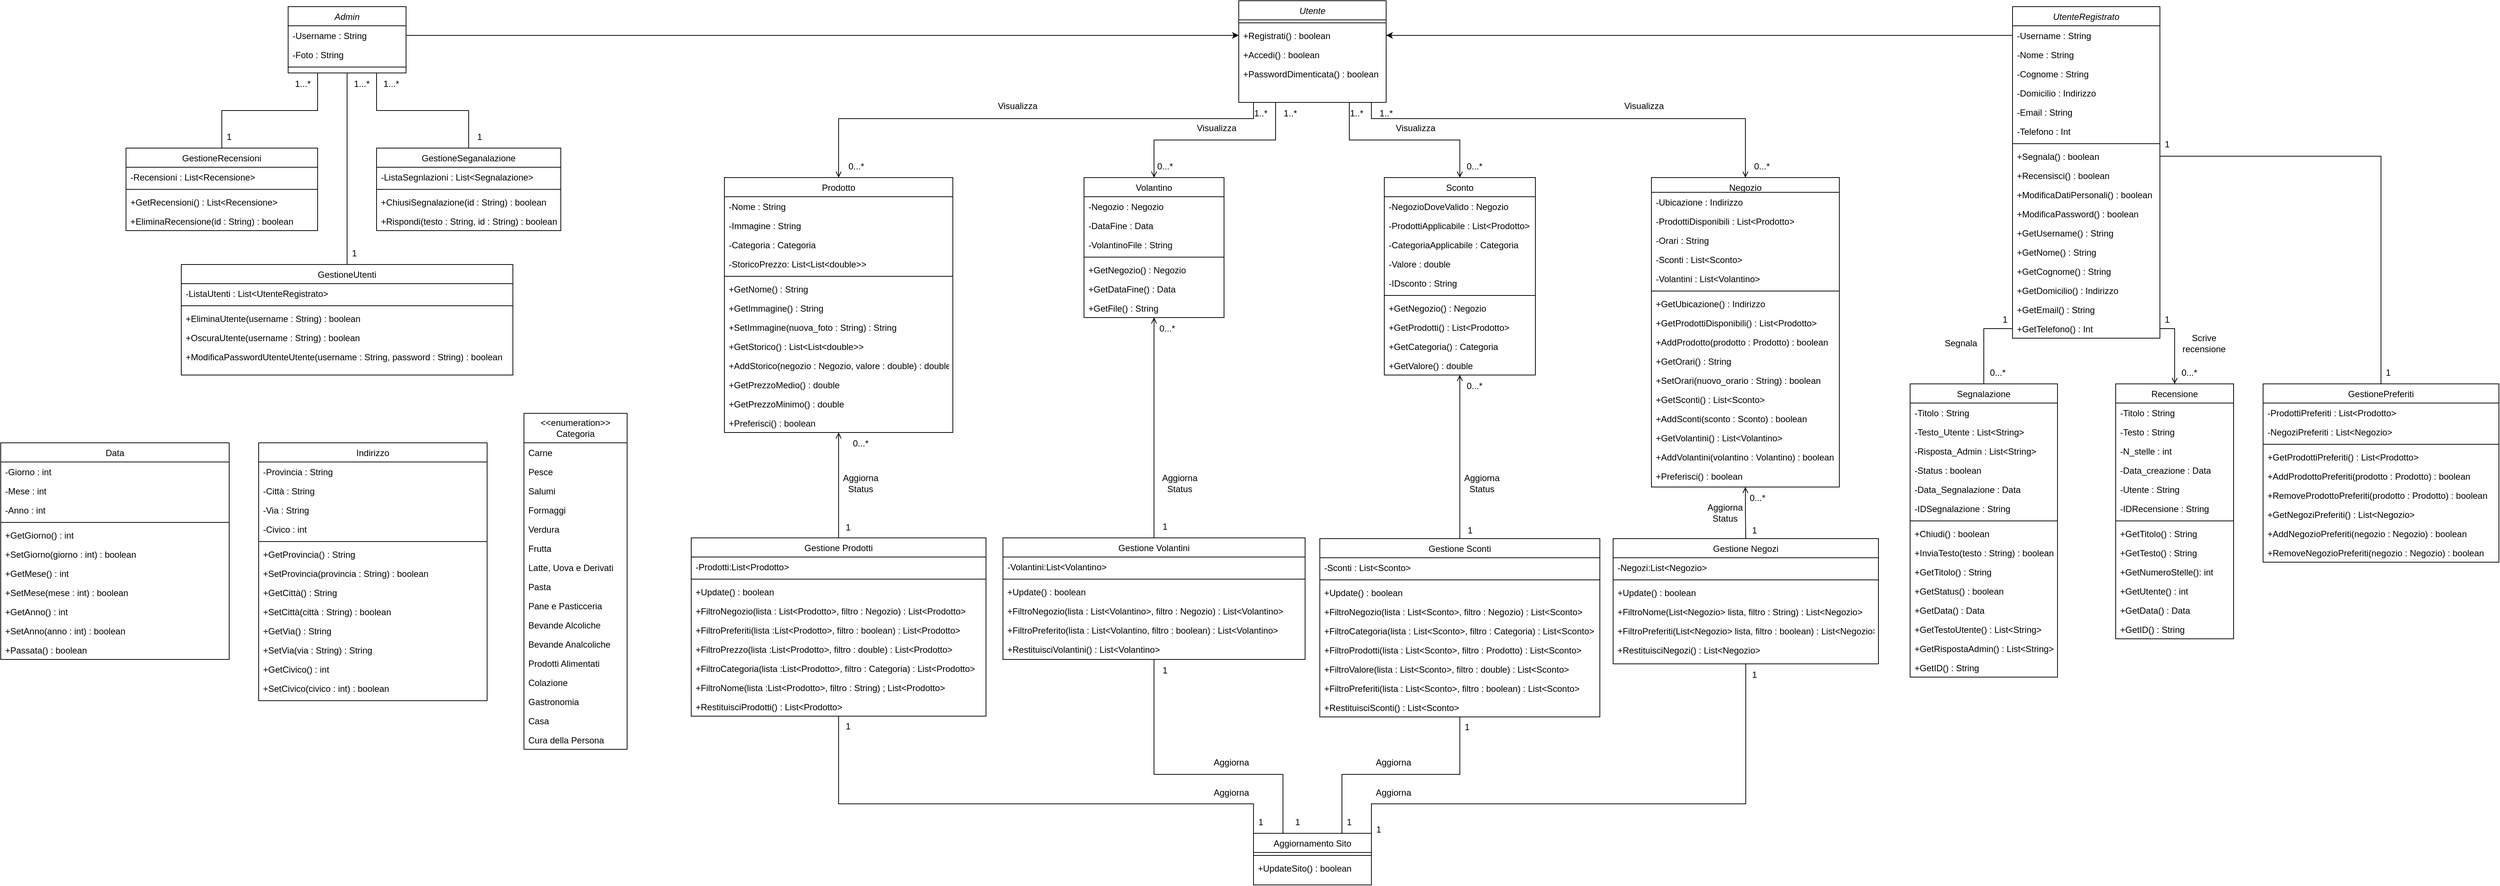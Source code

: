 <mxfile version="22.0.3" type="device">
  <diagram id="C5RBs43oDa-KdzZeNtuy" name="Page-1">
    <mxGraphModel dx="3341" dy="969" grid="1" gridSize="10" guides="1" tooltips="1" connect="1" arrows="1" fold="1" page="1" pageScale="1" pageWidth="827" pageHeight="1169" math="0" shadow="0">
      <root>
        <mxCell id="WIyWlLk6GJQsqaUBKTNV-0" />
        <mxCell id="WIyWlLk6GJQsqaUBKTNV-1" parent="WIyWlLk6GJQsqaUBKTNV-0" />
        <mxCell id="zkfFHV4jXpPFQw0GAbJ--0" value="Utente" style="swimlane;fontStyle=2;align=center;verticalAlign=top;childLayout=stackLayout;horizontal=1;startSize=26;horizontalStack=0;resizeParent=1;resizeLast=0;collapsible=1;marginBottom=0;rounded=0;shadow=0;strokeWidth=1;" parent="WIyWlLk6GJQsqaUBKTNV-1" vertex="1">
          <mxGeometry x="130" y="120" width="200" height="138" as="geometry">
            <mxRectangle x="230" y="140" width="160" height="26" as="alternateBounds" />
          </mxGeometry>
        </mxCell>
        <mxCell id="zkfFHV4jXpPFQw0GAbJ--4" value="" style="line;html=1;strokeWidth=1;align=left;verticalAlign=middle;spacingTop=-1;spacingLeft=3;spacingRight=3;rotatable=0;labelPosition=right;points=[];portConstraint=eastwest;" parent="zkfFHV4jXpPFQw0GAbJ--0" vertex="1">
          <mxGeometry y="26" width="200" height="8" as="geometry" />
        </mxCell>
        <mxCell id="zkfFHV4jXpPFQw0GAbJ--5" value="+Registrati() : boolean" style="text;align=left;verticalAlign=top;spacingLeft=4;spacingRight=4;overflow=hidden;rotatable=0;points=[[0,0.5],[1,0.5]];portConstraint=eastwest;" parent="zkfFHV4jXpPFQw0GAbJ--0" vertex="1">
          <mxGeometry y="34" width="200" height="26" as="geometry" />
        </mxCell>
        <mxCell id="qXRl-dbPSwarJ3rD-aCt-115" value="+Accedi() : boolean" style="text;align=left;verticalAlign=top;spacingLeft=4;spacingRight=4;overflow=hidden;rotatable=0;points=[[0,0.5],[1,0.5]];portConstraint=eastwest;" parent="zkfFHV4jXpPFQw0GAbJ--0" vertex="1">
          <mxGeometry y="60" width="200" height="26" as="geometry" />
        </mxCell>
        <mxCell id="qXRl-dbPSwarJ3rD-aCt-153" value="+PasswordDimenticata() : boolean" style="text;align=left;verticalAlign=top;spacingLeft=4;spacingRight=4;overflow=hidden;rotatable=0;points=[[0,0.5],[1,0.5]];portConstraint=eastwest;" parent="zkfFHV4jXpPFQw0GAbJ--0" vertex="1">
          <mxGeometry y="86" width="200" height="26" as="geometry" />
        </mxCell>
        <mxCell id="qXRl-dbPSwarJ3rD-aCt-0" style="edgeStyle=orthogonalEdgeStyle;rounded=0;orthogonalLoop=1;jettySize=auto;html=1;exitX=0.5;exitY=0;exitDx=0;exitDy=0;entryX=0.25;entryY=1;entryDx=0;entryDy=0;endArrow=none;endFill=0;startArrow=open;startFill=0;" parent="WIyWlLk6GJQsqaUBKTNV-1" source="zkfFHV4jXpPFQw0GAbJ--6" target="zkfFHV4jXpPFQw0GAbJ--0" edge="1">
          <mxGeometry relative="1" as="geometry" />
        </mxCell>
        <mxCell id="zkfFHV4jXpPFQw0GAbJ--6" value="Volantino" style="swimlane;fontStyle=0;align=center;verticalAlign=top;childLayout=stackLayout;horizontal=1;startSize=26;horizontalStack=0;resizeParent=1;resizeLast=0;collapsible=1;marginBottom=0;rounded=0;shadow=0;strokeWidth=1;" parent="WIyWlLk6GJQsqaUBKTNV-1" vertex="1">
          <mxGeometry x="-80" y="360" width="190" height="190" as="geometry">
            <mxRectangle x="80" y="360" width="160" height="26" as="alternateBounds" />
          </mxGeometry>
        </mxCell>
        <mxCell id="zkfFHV4jXpPFQw0GAbJ--7" value="-Negozio : Negozio" style="text;align=left;verticalAlign=top;spacingLeft=4;spacingRight=4;overflow=hidden;rotatable=0;points=[[0,0.5],[1,0.5]];portConstraint=eastwest;" parent="zkfFHV4jXpPFQw0GAbJ--6" vertex="1">
          <mxGeometry y="26" width="190" height="26" as="geometry" />
        </mxCell>
        <mxCell id="zkfFHV4jXpPFQw0GAbJ--8" value="-DataFine : Data" style="text;align=left;verticalAlign=top;spacingLeft=4;spacingRight=4;overflow=hidden;rotatable=0;points=[[0,0.5],[1,0.5]];portConstraint=eastwest;rounded=0;shadow=0;html=0;" parent="zkfFHV4jXpPFQw0GAbJ--6" vertex="1">
          <mxGeometry y="52" width="190" height="26" as="geometry" />
        </mxCell>
        <mxCell id="qXRl-dbPSwarJ3rD-aCt-116" value="-VolantinoFile : String" style="text;align=left;verticalAlign=top;spacingLeft=4;spacingRight=4;overflow=hidden;rotatable=0;points=[[0,0.5],[1,0.5]];portConstraint=eastwest;rounded=0;shadow=0;html=0;" parent="zkfFHV4jXpPFQw0GAbJ--6" vertex="1">
          <mxGeometry y="78" width="190" height="26" as="geometry" />
        </mxCell>
        <mxCell id="zkfFHV4jXpPFQw0GAbJ--9" value="" style="line;html=1;strokeWidth=1;align=left;verticalAlign=middle;spacingTop=-1;spacingLeft=3;spacingRight=3;rotatable=0;labelPosition=right;points=[];portConstraint=eastwest;" parent="zkfFHV4jXpPFQw0GAbJ--6" vertex="1">
          <mxGeometry y="104" width="190" height="8" as="geometry" />
        </mxCell>
        <mxCell id="zkfFHV4jXpPFQw0GAbJ--10" value="+GetNegozio() : Negozio" style="text;align=left;verticalAlign=top;spacingLeft=4;spacingRight=4;overflow=hidden;rotatable=0;points=[[0,0.5],[1,0.5]];portConstraint=eastwest;fontStyle=0" parent="zkfFHV4jXpPFQw0GAbJ--6" vertex="1">
          <mxGeometry y="112" width="190" height="26" as="geometry" />
        </mxCell>
        <mxCell id="qXRl-dbPSwarJ3rD-aCt-117" value="+GetDataFine() : Data" style="text;align=left;verticalAlign=top;spacingLeft=4;spacingRight=4;overflow=hidden;rotatable=0;points=[[0,0.5],[1,0.5]];portConstraint=eastwest;fontStyle=0" parent="zkfFHV4jXpPFQw0GAbJ--6" vertex="1">
          <mxGeometry y="138" width="190" height="26" as="geometry" />
        </mxCell>
        <mxCell id="qXRl-dbPSwarJ3rD-aCt-118" value="+GetFile() : String" style="text;align=left;verticalAlign=top;spacingLeft=4;spacingRight=4;overflow=hidden;rotatable=0;points=[[0,0.5],[1,0.5]];portConstraint=eastwest;fontStyle=0" parent="zkfFHV4jXpPFQw0GAbJ--6" vertex="1">
          <mxGeometry y="164" width="190" height="26" as="geometry" />
        </mxCell>
        <mxCell id="qXRl-dbPSwarJ3rD-aCt-1" style="edgeStyle=orthogonalEdgeStyle;rounded=0;orthogonalLoop=1;jettySize=auto;html=1;exitX=0.5;exitY=0;exitDx=0;exitDy=0;entryX=0.75;entryY=1;entryDx=0;entryDy=0;endArrow=none;endFill=0;startArrow=open;startFill=0;" parent="WIyWlLk6GJQsqaUBKTNV-1" source="zkfFHV4jXpPFQw0GAbJ--13" target="zkfFHV4jXpPFQw0GAbJ--0" edge="1">
          <mxGeometry relative="1" as="geometry" />
        </mxCell>
        <mxCell id="zkfFHV4jXpPFQw0GAbJ--13" value="Sconto" style="swimlane;fontStyle=0;align=center;verticalAlign=top;childLayout=stackLayout;horizontal=1;startSize=26;horizontalStack=0;resizeParent=1;resizeLast=0;collapsible=1;marginBottom=0;rounded=0;shadow=0;strokeWidth=1;" parent="WIyWlLk6GJQsqaUBKTNV-1" vertex="1">
          <mxGeometry x="327.5" y="360" width="205" height="268" as="geometry">
            <mxRectangle x="315" y="360" width="170" height="26" as="alternateBounds" />
          </mxGeometry>
        </mxCell>
        <mxCell id="zkfFHV4jXpPFQw0GAbJ--14" value="-NegozioDoveValido : Negozio" style="text;align=left;verticalAlign=top;spacingLeft=4;spacingRight=4;overflow=hidden;rotatable=0;points=[[0,0.5],[1,0.5]];portConstraint=eastwest;" parent="zkfFHV4jXpPFQw0GAbJ--13" vertex="1">
          <mxGeometry y="26" width="205" height="26" as="geometry" />
        </mxCell>
        <mxCell id="qXRl-dbPSwarJ3rD-aCt-119" value="-ProdottiApplicabile : List&lt;Prodotto&gt;" style="text;align=left;verticalAlign=top;spacingLeft=4;spacingRight=4;overflow=hidden;rotatable=0;points=[[0,0.5],[1,0.5]];portConstraint=eastwest;" parent="zkfFHV4jXpPFQw0GAbJ--13" vertex="1">
          <mxGeometry y="52" width="205" height="26" as="geometry" />
        </mxCell>
        <mxCell id="Q1K4LBVpeyQ6q0NaQj7y-15" value="-CategoriaApplicabile : Categoria" style="text;align=left;verticalAlign=top;spacingLeft=4;spacingRight=4;overflow=hidden;rotatable=0;points=[[0,0.5],[1,0.5]];portConstraint=eastwest;" parent="zkfFHV4jXpPFQw0GAbJ--13" vertex="1">
          <mxGeometry y="78" width="205" height="26" as="geometry" />
        </mxCell>
        <mxCell id="CgQOvtlG7XJ0H4gT7Tga-1" value="-Valore : double" style="text;align=left;verticalAlign=top;spacingLeft=4;spacingRight=4;overflow=hidden;rotatable=0;points=[[0,0.5],[1,0.5]];portConstraint=eastwest;" parent="zkfFHV4jXpPFQw0GAbJ--13" vertex="1">
          <mxGeometry y="104" width="205" height="26" as="geometry" />
        </mxCell>
        <mxCell id="qXRl-dbPSwarJ3rD-aCt-120" value="-IDsconto : String" style="text;align=left;verticalAlign=top;spacingLeft=4;spacingRight=4;overflow=hidden;rotatable=0;points=[[0,0.5],[1,0.5]];portConstraint=eastwest;" parent="zkfFHV4jXpPFQw0GAbJ--13" vertex="1">
          <mxGeometry y="130" width="205" height="26" as="geometry" />
        </mxCell>
        <mxCell id="zkfFHV4jXpPFQw0GAbJ--15" value="" style="line;html=1;strokeWidth=1;align=left;verticalAlign=middle;spacingTop=-1;spacingLeft=3;spacingRight=3;rotatable=0;labelPosition=right;points=[];portConstraint=eastwest;" parent="zkfFHV4jXpPFQw0GAbJ--13" vertex="1">
          <mxGeometry y="156" width="205" height="8" as="geometry" />
        </mxCell>
        <mxCell id="qXRl-dbPSwarJ3rD-aCt-122" value="+GetNegozio() : Negozio" style="text;align=left;verticalAlign=top;spacingLeft=4;spacingRight=4;overflow=hidden;rotatable=0;points=[[0,0.5],[1,0.5]];portConstraint=eastwest;" parent="zkfFHV4jXpPFQw0GAbJ--13" vertex="1">
          <mxGeometry y="164" width="205" height="26" as="geometry" />
        </mxCell>
        <mxCell id="qXRl-dbPSwarJ3rD-aCt-121" value="+GetProdotti() : List&lt;Prodotto&gt;" style="text;align=left;verticalAlign=top;spacingLeft=4;spacingRight=4;overflow=hidden;rotatable=0;points=[[0,0.5],[1,0.5]];portConstraint=eastwest;" parent="zkfFHV4jXpPFQw0GAbJ--13" vertex="1">
          <mxGeometry y="190" width="205" height="26" as="geometry" />
        </mxCell>
        <mxCell id="Q1K4LBVpeyQ6q0NaQj7y-16" value="+GetCategoria() : Categoria" style="text;align=left;verticalAlign=top;spacingLeft=4;spacingRight=4;overflow=hidden;rotatable=0;points=[[0,0.5],[1,0.5]];portConstraint=eastwest;" parent="zkfFHV4jXpPFQw0GAbJ--13" vertex="1">
          <mxGeometry y="216" width="205" height="26" as="geometry" />
        </mxCell>
        <mxCell id="qXRl-dbPSwarJ3rD-aCt-123" value="+GetValore() : double" style="text;align=left;verticalAlign=top;spacingLeft=4;spacingRight=4;overflow=hidden;rotatable=0;points=[[0,0.5],[1,0.5]];portConstraint=eastwest;" parent="zkfFHV4jXpPFQw0GAbJ--13" vertex="1">
          <mxGeometry y="242" width="205" height="26" as="geometry" />
        </mxCell>
        <mxCell id="qXRl-dbPSwarJ3rD-aCt-5" style="edgeStyle=orthogonalEdgeStyle;rounded=0;orthogonalLoop=1;jettySize=auto;html=1;exitX=0.5;exitY=0;exitDx=0;exitDy=0;entryX=1;entryY=1;entryDx=0;entryDy=0;endArrow=none;endFill=0;startArrow=open;startFill=0;" parent="WIyWlLk6GJQsqaUBKTNV-1" source="qXRl-dbPSwarJ3rD-aCt-2" target="zkfFHV4jXpPFQw0GAbJ--0" edge="1">
          <mxGeometry relative="1" as="geometry">
            <Array as="points">
              <mxPoint x="818" y="280" />
              <mxPoint x="310" y="280" />
            </Array>
          </mxGeometry>
        </mxCell>
        <mxCell id="qXRl-dbPSwarJ3rD-aCt-16" style="edgeStyle=orthogonalEdgeStyle;rounded=0;orthogonalLoop=1;jettySize=auto;html=1;exitX=0.5;exitY=1;exitDx=0;exitDy=0;endArrow=none;endFill=0;startArrow=open;startFill=0;" parent="WIyWlLk6GJQsqaUBKTNV-1" source="qXRl-dbPSwarJ3rD-aCt-2" target="qXRl-dbPSwarJ3rD-aCt-13" edge="1">
          <mxGeometry relative="1" as="geometry" />
        </mxCell>
        <mxCell id="qXRl-dbPSwarJ3rD-aCt-2" value="Negozio" style="swimlane;fontStyle=0;align=center;verticalAlign=top;childLayout=stackLayout;horizontal=1;startSize=20;horizontalStack=0;resizeParent=1;resizeLast=0;collapsible=1;marginBottom=0;rounded=0;shadow=0;strokeWidth=1;" parent="WIyWlLk6GJQsqaUBKTNV-1" vertex="1">
          <mxGeometry x="690" y="360" width="255" height="420" as="geometry">
            <mxRectangle x="555" y="360" width="170" height="26" as="alternateBounds" />
          </mxGeometry>
        </mxCell>
        <mxCell id="qXRl-dbPSwarJ3rD-aCt-3" value="-Ubicazione : Indirizzo" style="text;align=left;verticalAlign=top;spacingLeft=4;spacingRight=4;overflow=hidden;rotatable=0;points=[[0,0.5],[1,0.5]];portConstraint=eastwest;" parent="qXRl-dbPSwarJ3rD-aCt-2" vertex="1">
          <mxGeometry y="20" width="255" height="26" as="geometry" />
        </mxCell>
        <mxCell id="qXRl-dbPSwarJ3rD-aCt-124" value="-ProdottiDisponibili : List&lt;Prodotto&gt;" style="text;align=left;verticalAlign=top;spacingLeft=4;spacingRight=4;overflow=hidden;rotatable=0;points=[[0,0.5],[1,0.5]];portConstraint=eastwest;" parent="qXRl-dbPSwarJ3rD-aCt-2" vertex="1">
          <mxGeometry y="46" width="255" height="26" as="geometry" />
        </mxCell>
        <mxCell id="qXRl-dbPSwarJ3rD-aCt-126" value="-Orari : String" style="text;align=left;verticalAlign=top;spacingLeft=4;spacingRight=4;overflow=hidden;rotatable=0;points=[[0,0.5],[1,0.5]];portConstraint=eastwest;" parent="qXRl-dbPSwarJ3rD-aCt-2" vertex="1">
          <mxGeometry y="72" width="255" height="26" as="geometry" />
        </mxCell>
        <mxCell id="qXRl-dbPSwarJ3rD-aCt-131" value="-Sconti : List&lt;Sconto&gt;" style="text;align=left;verticalAlign=top;spacingLeft=4;spacingRight=4;overflow=hidden;rotatable=0;points=[[0,0.5],[1,0.5]];portConstraint=eastwest;" parent="qXRl-dbPSwarJ3rD-aCt-2" vertex="1">
          <mxGeometry y="98" width="255" height="26" as="geometry" />
        </mxCell>
        <mxCell id="qXRl-dbPSwarJ3rD-aCt-132" value="-Volantini : List&lt;Volantino&gt;" style="text;align=left;verticalAlign=top;spacingLeft=4;spacingRight=4;overflow=hidden;rotatable=0;points=[[0,0.5],[1,0.5]];portConstraint=eastwest;" parent="qXRl-dbPSwarJ3rD-aCt-2" vertex="1">
          <mxGeometry y="124" width="255" height="26" as="geometry" />
        </mxCell>
        <mxCell id="qXRl-dbPSwarJ3rD-aCt-4" value="" style="line;html=1;strokeWidth=1;align=left;verticalAlign=middle;spacingTop=-1;spacingLeft=3;spacingRight=3;rotatable=0;labelPosition=right;points=[];portConstraint=eastwest;" parent="qXRl-dbPSwarJ3rD-aCt-2" vertex="1">
          <mxGeometry y="150" width="255" height="8" as="geometry" />
        </mxCell>
        <mxCell id="qXRl-dbPSwarJ3rD-aCt-127" value="+GetUbicazione() : Indirizzo" style="text;align=left;verticalAlign=top;spacingLeft=4;spacingRight=4;overflow=hidden;rotatable=0;points=[[0,0.5],[1,0.5]];portConstraint=eastwest;" parent="qXRl-dbPSwarJ3rD-aCt-2" vertex="1">
          <mxGeometry y="158" width="255" height="26" as="geometry" />
        </mxCell>
        <mxCell id="qXRl-dbPSwarJ3rD-aCt-128" value="+GetProdottiDisponibili() : List&lt;Prodotto&gt;" style="text;align=left;verticalAlign=top;spacingLeft=4;spacingRight=4;overflow=hidden;rotatable=0;points=[[0,0.5],[1,0.5]];portConstraint=eastwest;" parent="qXRl-dbPSwarJ3rD-aCt-2" vertex="1">
          <mxGeometry y="184" width="255" height="26" as="geometry" />
        </mxCell>
        <mxCell id="qXRl-dbPSwarJ3rD-aCt-144" value="+AddProdotto(prodotto : Prodotto) : boolean" style="text;align=left;verticalAlign=top;spacingLeft=4;spacingRight=4;overflow=hidden;rotatable=0;points=[[0,0.5],[1,0.5]];portConstraint=eastwest;" parent="qXRl-dbPSwarJ3rD-aCt-2" vertex="1">
          <mxGeometry y="210" width="255" height="26" as="geometry" />
        </mxCell>
        <mxCell id="qXRl-dbPSwarJ3rD-aCt-129" value="+GetOrari() : String" style="text;align=left;verticalAlign=top;spacingLeft=4;spacingRight=4;overflow=hidden;rotatable=0;points=[[0,0.5],[1,0.5]];portConstraint=eastwest;" parent="qXRl-dbPSwarJ3rD-aCt-2" vertex="1">
          <mxGeometry y="236" width="255" height="26" as="geometry" />
        </mxCell>
        <mxCell id="qXRl-dbPSwarJ3rD-aCt-142" value="+SetOrari(nuovo_orario : String) : boolean" style="text;align=left;verticalAlign=top;spacingLeft=4;spacingRight=4;overflow=hidden;rotatable=0;points=[[0,0.5],[1,0.5]];portConstraint=eastwest;" parent="qXRl-dbPSwarJ3rD-aCt-2" vertex="1">
          <mxGeometry y="262" width="255" height="26" as="geometry" />
        </mxCell>
        <mxCell id="qXRl-dbPSwarJ3rD-aCt-130" value="+GetSconti() : List&lt;Sconto&gt;" style="text;align=left;verticalAlign=top;spacingLeft=4;spacingRight=4;overflow=hidden;rotatable=0;points=[[0,0.5],[1,0.5]];portConstraint=eastwest;" parent="qXRl-dbPSwarJ3rD-aCt-2" vertex="1">
          <mxGeometry y="288" width="255" height="26" as="geometry" />
        </mxCell>
        <mxCell id="qXRl-dbPSwarJ3rD-aCt-147" value="+AddSconti(sconto : Sconto) : boolean" style="text;align=left;verticalAlign=top;spacingLeft=4;spacingRight=4;overflow=hidden;rotatable=0;points=[[0,0.5],[1,0.5]];portConstraint=eastwest;" parent="qXRl-dbPSwarJ3rD-aCt-2" vertex="1">
          <mxGeometry y="314" width="255" height="26" as="geometry" />
        </mxCell>
        <mxCell id="qXRl-dbPSwarJ3rD-aCt-149" value="+GetVolantini() : List&lt;Volantino&gt;" style="text;align=left;verticalAlign=top;spacingLeft=4;spacingRight=4;overflow=hidden;rotatable=0;points=[[0,0.5],[1,0.5]];portConstraint=eastwest;" parent="qXRl-dbPSwarJ3rD-aCt-2" vertex="1">
          <mxGeometry y="340" width="255" height="26" as="geometry" />
        </mxCell>
        <mxCell id="Q1K4LBVpeyQ6q0NaQj7y-0" value="+AddVolantini(volantino : Volantino) : boolean" style="text;align=left;verticalAlign=top;spacingLeft=4;spacingRight=4;overflow=hidden;rotatable=0;points=[[0,0.5],[1,0.5]];portConstraint=eastwest;" parent="qXRl-dbPSwarJ3rD-aCt-2" vertex="1">
          <mxGeometry y="366" width="255" height="26" as="geometry" />
        </mxCell>
        <mxCell id="qXRl-dbPSwarJ3rD-aCt-133" value="+Preferisci() : boolean" style="text;align=left;verticalAlign=top;spacingLeft=4;spacingRight=4;overflow=hidden;rotatable=0;points=[[0,0.5],[1,0.5]];portConstraint=eastwest;" parent="qXRl-dbPSwarJ3rD-aCt-2" vertex="1">
          <mxGeometry y="392" width="255" height="26" as="geometry" />
        </mxCell>
        <mxCell id="qXRl-dbPSwarJ3rD-aCt-12" style="edgeStyle=orthogonalEdgeStyle;rounded=0;orthogonalLoop=1;jettySize=auto;html=1;exitX=0.5;exitY=0;exitDx=0;exitDy=0;entryX=0;entryY=1;entryDx=0;entryDy=0;endArrow=none;endFill=0;startArrow=open;startFill=0;" parent="WIyWlLk6GJQsqaUBKTNV-1" source="qXRl-dbPSwarJ3rD-aCt-9" target="zkfFHV4jXpPFQw0GAbJ--0" edge="1">
          <mxGeometry relative="1" as="geometry">
            <Array as="points">
              <mxPoint x="-413" y="280" />
              <mxPoint x="150" y="280" />
            </Array>
          </mxGeometry>
        </mxCell>
        <mxCell id="qXRl-dbPSwarJ3rD-aCt-9" value="Prodotto" style="swimlane;fontStyle=0;align=center;verticalAlign=top;childLayout=stackLayout;horizontal=1;startSize=26;horizontalStack=0;resizeParent=1;resizeLast=0;collapsible=1;marginBottom=0;rounded=0;shadow=0;strokeWidth=1;" parent="WIyWlLk6GJQsqaUBKTNV-1" vertex="1">
          <mxGeometry x="-568" y="360" width="310" height="346" as="geometry">
            <mxRectangle x="-165" y="360" width="170" height="26" as="alternateBounds" />
          </mxGeometry>
        </mxCell>
        <mxCell id="qXRl-dbPSwarJ3rD-aCt-10" value="-Nome : String" style="text;align=left;verticalAlign=top;spacingLeft=4;spacingRight=4;overflow=hidden;rotatable=0;points=[[0,0.5],[1,0.5]];portConstraint=eastwest;" parent="qXRl-dbPSwarJ3rD-aCt-9" vertex="1">
          <mxGeometry y="26" width="310" height="26" as="geometry" />
        </mxCell>
        <mxCell id="qXRl-dbPSwarJ3rD-aCt-135" value="-Immagine : String" style="text;align=left;verticalAlign=top;spacingLeft=4;spacingRight=4;overflow=hidden;rotatable=0;points=[[0,0.5],[1,0.5]];portConstraint=eastwest;" parent="qXRl-dbPSwarJ3rD-aCt-9" vertex="1">
          <mxGeometry y="52" width="310" height="26" as="geometry" />
        </mxCell>
        <mxCell id="Q1K4LBVpeyQ6q0NaQj7y-19" value="-Categoria : Categoria" style="text;align=left;verticalAlign=top;spacingLeft=4;spacingRight=4;overflow=hidden;rotatable=0;points=[[0,0.5],[1,0.5]];portConstraint=eastwest;" parent="qXRl-dbPSwarJ3rD-aCt-9" vertex="1">
          <mxGeometry y="78" width="310" height="26" as="geometry" />
        </mxCell>
        <mxCell id="qXRl-dbPSwarJ3rD-aCt-134" value="-StoricoPrezzo: List&lt;List&lt;double&gt;&gt;" style="text;align=left;verticalAlign=top;spacingLeft=4;spacingRight=4;overflow=hidden;rotatable=0;points=[[0,0.5],[1,0.5]];portConstraint=eastwest;" parent="qXRl-dbPSwarJ3rD-aCt-9" vertex="1">
          <mxGeometry y="104" width="310" height="26" as="geometry" />
        </mxCell>
        <mxCell id="qXRl-dbPSwarJ3rD-aCt-11" value="" style="line;html=1;strokeWidth=1;align=left;verticalAlign=middle;spacingTop=-1;spacingLeft=3;spacingRight=3;rotatable=0;labelPosition=right;points=[];portConstraint=eastwest;" parent="qXRl-dbPSwarJ3rD-aCt-9" vertex="1">
          <mxGeometry y="130" width="310" height="8" as="geometry" />
        </mxCell>
        <mxCell id="qXRl-dbPSwarJ3rD-aCt-136" value="+GetNome() : String" style="text;align=left;verticalAlign=top;spacingLeft=4;spacingRight=4;overflow=hidden;rotatable=0;points=[[0,0.5],[1,0.5]];portConstraint=eastwest;" parent="qXRl-dbPSwarJ3rD-aCt-9" vertex="1">
          <mxGeometry y="138" width="310" height="26" as="geometry" />
        </mxCell>
        <mxCell id="qXRl-dbPSwarJ3rD-aCt-137" value="+GetImmagine() : String" style="text;align=left;verticalAlign=top;spacingLeft=4;spacingRight=4;overflow=hidden;rotatable=0;points=[[0,0.5],[1,0.5]];portConstraint=eastwest;" parent="qXRl-dbPSwarJ3rD-aCt-9" vertex="1">
          <mxGeometry y="164" width="310" height="26" as="geometry" />
        </mxCell>
        <mxCell id="qXRl-dbPSwarJ3rD-aCt-141" value="+SetImmagine(nuova_foto : String) : String" style="text;align=left;verticalAlign=top;spacingLeft=4;spacingRight=4;overflow=hidden;rotatable=0;points=[[0,0.5],[1,0.5]];portConstraint=eastwest;" parent="qXRl-dbPSwarJ3rD-aCt-9" vertex="1">
          <mxGeometry y="190" width="310" height="26" as="geometry" />
        </mxCell>
        <mxCell id="qXRl-dbPSwarJ3rD-aCt-139" value="+GetStorico() : List&lt;List&lt;double&gt;&gt;" style="text;align=left;verticalAlign=top;spacingLeft=4;spacingRight=4;overflow=hidden;rotatable=0;points=[[0,0.5],[1,0.5]];portConstraint=eastwest;" parent="qXRl-dbPSwarJ3rD-aCt-9" vertex="1">
          <mxGeometry y="216" width="310" height="26" as="geometry" />
        </mxCell>
        <mxCell id="qXRl-dbPSwarJ3rD-aCt-148" value="+AddStorico(negozio : Negozio, valore : double) : double" style="text;align=left;verticalAlign=top;spacingLeft=4;spacingRight=4;overflow=hidden;rotatable=0;points=[[0,0.5],[1,0.5]];portConstraint=eastwest;" parent="qXRl-dbPSwarJ3rD-aCt-9" vertex="1">
          <mxGeometry y="242" width="310" height="26" as="geometry" />
        </mxCell>
        <mxCell id="qXRl-dbPSwarJ3rD-aCt-138" value="+GetPrezzoMedio() : double" style="text;align=left;verticalAlign=top;spacingLeft=4;spacingRight=4;overflow=hidden;rotatable=0;points=[[0,0.5],[1,0.5]];portConstraint=eastwest;" parent="qXRl-dbPSwarJ3rD-aCt-9" vertex="1">
          <mxGeometry y="268" width="310" height="26" as="geometry" />
        </mxCell>
        <mxCell id="qXRl-dbPSwarJ3rD-aCt-140" value="+GetPrezzoMinimo() : double" style="text;align=left;verticalAlign=top;spacingLeft=4;spacingRight=4;overflow=hidden;rotatable=0;points=[[0,0.5],[1,0.5]];portConstraint=eastwest;" parent="qXRl-dbPSwarJ3rD-aCt-9" vertex="1">
          <mxGeometry y="294" width="310" height="26" as="geometry" />
        </mxCell>
        <mxCell id="Q1K4LBVpeyQ6q0NaQj7y-1" value="+Preferisci() : boolean" style="text;align=left;verticalAlign=top;spacingLeft=4;spacingRight=4;overflow=hidden;rotatable=0;points=[[0,0.5],[1,0.5]];portConstraint=eastwest;" parent="qXRl-dbPSwarJ3rD-aCt-9" vertex="1">
          <mxGeometry y="320" width="310" height="26" as="geometry" />
        </mxCell>
        <mxCell id="qXRl-dbPSwarJ3rD-aCt-13" value="Gestione Negozi" style="swimlane;fontStyle=0;align=center;verticalAlign=top;childLayout=stackLayout;horizontal=1;startSize=26;horizontalStack=0;resizeParent=1;resizeLast=0;collapsible=1;marginBottom=0;rounded=0;shadow=0;strokeWidth=1;" parent="WIyWlLk6GJQsqaUBKTNV-1" vertex="1">
          <mxGeometry x="638" y="850" width="360" height="170" as="geometry">
            <mxRectangle x="550" y="784" width="170" height="26" as="alternateBounds" />
          </mxGeometry>
        </mxCell>
        <mxCell id="qXRl-dbPSwarJ3rD-aCt-14" value="-Negozi:List&lt;Negozio&gt;" style="text;align=left;verticalAlign=top;spacingLeft=4;spacingRight=4;overflow=hidden;rotatable=0;points=[[0,0.5],[1,0.5]];portConstraint=eastwest;" parent="qXRl-dbPSwarJ3rD-aCt-13" vertex="1">
          <mxGeometry y="26" width="360" height="26" as="geometry" />
        </mxCell>
        <mxCell id="qXRl-dbPSwarJ3rD-aCt-15" value="" style="line;html=1;strokeWidth=1;align=left;verticalAlign=middle;spacingTop=-1;spacingLeft=3;spacingRight=3;rotatable=0;labelPosition=right;points=[];portConstraint=eastwest;" parent="qXRl-dbPSwarJ3rD-aCt-13" vertex="1">
          <mxGeometry y="52" width="360" height="8" as="geometry" />
        </mxCell>
        <mxCell id="CgQOvtlG7XJ0H4gT7Tga-29" value="+Update() : boolean" style="text;align=left;verticalAlign=top;spacingLeft=4;spacingRight=4;overflow=hidden;rotatable=0;points=[[0,0.5],[1,0.5]];portConstraint=eastwest;" parent="qXRl-dbPSwarJ3rD-aCt-13" vertex="1">
          <mxGeometry y="60" width="360" height="26" as="geometry" />
        </mxCell>
        <mxCell id="CgQOvtlG7XJ0H4gT7Tga-31" value="+FiltroNome(List&lt;Negozio&gt; lista, filtro : String) : List&lt;Negozio&gt;" style="text;align=left;verticalAlign=top;spacingLeft=4;spacingRight=4;overflow=hidden;rotatable=0;points=[[0,0.5],[1,0.5]];portConstraint=eastwest;" parent="qXRl-dbPSwarJ3rD-aCt-13" vertex="1">
          <mxGeometry y="86" width="360" height="26" as="geometry" />
        </mxCell>
        <mxCell id="CgQOvtlG7XJ0H4gT7Tga-32" value="+FiltroPreferiti(List&lt;Negozio&gt; lista, filtro : boolean) : List&lt;Negozio&gt;" style="text;align=left;verticalAlign=top;spacingLeft=4;spacingRight=4;overflow=hidden;rotatable=0;points=[[0,0.5],[1,0.5]];portConstraint=eastwest;" parent="qXRl-dbPSwarJ3rD-aCt-13" vertex="1">
          <mxGeometry y="112" width="360" height="26" as="geometry" />
        </mxCell>
        <mxCell id="CgQOvtlG7XJ0H4gT7Tga-30" value="+RestituisciNegozi() : List&lt;Negozio&gt;" style="text;align=left;verticalAlign=top;spacingLeft=4;spacingRight=4;overflow=hidden;rotatable=0;points=[[0,0.5],[1,0.5]];portConstraint=eastwest;" parent="qXRl-dbPSwarJ3rD-aCt-13" vertex="1">
          <mxGeometry y="138" width="360" height="26" as="geometry" />
        </mxCell>
        <mxCell id="qXRl-dbPSwarJ3rD-aCt-20" style="edgeStyle=orthogonalEdgeStyle;rounded=0;orthogonalLoop=1;jettySize=auto;html=1;exitX=0.5;exitY=0;exitDx=0;exitDy=0;entryX=0.5;entryY=1;entryDx=0;entryDy=0;endArrow=open;endFill=0;startArrow=none;startFill=0;" parent="WIyWlLk6GJQsqaUBKTNV-1" source="qXRl-dbPSwarJ3rD-aCt-17" target="zkfFHV4jXpPFQw0GAbJ--13" edge="1">
          <mxGeometry relative="1" as="geometry" />
        </mxCell>
        <mxCell id="qXRl-dbPSwarJ3rD-aCt-17" value="Gestione Sconti" style="swimlane;fontStyle=0;align=center;verticalAlign=top;childLayout=stackLayout;horizontal=1;startSize=26;horizontalStack=0;resizeParent=1;resizeLast=0;collapsible=1;marginBottom=0;rounded=0;shadow=0;strokeWidth=1;" parent="WIyWlLk6GJQsqaUBKTNV-1" vertex="1">
          <mxGeometry x="240" y="850" width="380" height="242" as="geometry">
            <mxRectangle x="315" y="680" width="170" height="26" as="alternateBounds" />
          </mxGeometry>
        </mxCell>
        <mxCell id="qXRl-dbPSwarJ3rD-aCt-18" value="-Sconti : List&lt;Sconto&gt;" style="text;align=left;verticalAlign=top;spacingLeft=4;spacingRight=4;overflow=hidden;rotatable=0;points=[[0,0.5],[1,0.5]];portConstraint=eastwest;" parent="qXRl-dbPSwarJ3rD-aCt-17" vertex="1">
          <mxGeometry y="26" width="380" height="26" as="geometry" />
        </mxCell>
        <mxCell id="qXRl-dbPSwarJ3rD-aCt-19" value="" style="line;html=1;strokeWidth=1;align=left;verticalAlign=middle;spacingTop=-1;spacingLeft=3;spacingRight=3;rotatable=0;labelPosition=right;points=[];portConstraint=eastwest;" parent="qXRl-dbPSwarJ3rD-aCt-17" vertex="1">
          <mxGeometry y="52" width="380" height="8" as="geometry" />
        </mxCell>
        <mxCell id="CgQOvtlG7XJ0H4gT7Tga-10" value="+Update() : boolean" style="text;align=left;verticalAlign=top;spacingLeft=4;spacingRight=4;overflow=hidden;rotatable=0;points=[[0,0.5],[1,0.5]];portConstraint=eastwest;" parent="qXRl-dbPSwarJ3rD-aCt-17" vertex="1">
          <mxGeometry y="60" width="380" height="26" as="geometry" />
        </mxCell>
        <mxCell id="CgQOvtlG7XJ0H4gT7Tga-11" value="+FiltroNegozio(lista : List&lt;Sconto&gt;, filtro : Negozio) : List&lt;Sconto&gt;" style="text;align=left;verticalAlign=top;spacingLeft=4;spacingRight=4;overflow=hidden;rotatable=0;points=[[0,0.5],[1,0.5]];portConstraint=eastwest;" parent="qXRl-dbPSwarJ3rD-aCt-17" vertex="1">
          <mxGeometry y="86" width="380" height="26" as="geometry" />
        </mxCell>
        <mxCell id="CgQOvtlG7XJ0H4gT7Tga-12" value="+FiltroCategoria(lista : List&lt;Sconto&gt;, filtro : Categoria) : List&lt;Sconto&gt;" style="text;align=left;verticalAlign=top;spacingLeft=4;spacingRight=4;overflow=hidden;rotatable=0;points=[[0,0.5],[1,0.5]];portConstraint=eastwest;" parent="qXRl-dbPSwarJ3rD-aCt-17" vertex="1">
          <mxGeometry y="112" width="380" height="26" as="geometry" />
        </mxCell>
        <mxCell id="Q1K4LBVpeyQ6q0NaQj7y-18" value="+FiltroProdotti(lista : List&lt;Sconto&gt;, filtro : Prodotto) : List&lt;Sconto&gt;" style="text;align=left;verticalAlign=top;spacingLeft=4;spacingRight=4;overflow=hidden;rotatable=0;points=[[0,0.5],[1,0.5]];portConstraint=eastwest;" parent="qXRl-dbPSwarJ3rD-aCt-17" vertex="1">
          <mxGeometry y="138" width="380" height="26" as="geometry" />
        </mxCell>
        <mxCell id="CgQOvtlG7XJ0H4gT7Tga-13" value="+FiltroValore(lista : List&lt;Sconto&gt;, filtro : double) : List&lt;Sconto&gt;" style="text;align=left;verticalAlign=top;spacingLeft=4;spacingRight=4;overflow=hidden;rotatable=0;points=[[0,0.5],[1,0.5]];portConstraint=eastwest;" parent="qXRl-dbPSwarJ3rD-aCt-17" vertex="1">
          <mxGeometry y="164" width="380" height="26" as="geometry" />
        </mxCell>
        <mxCell id="CgQOvtlG7XJ0H4gT7Tga-20" value="+FiltroPreferiti(lista : List&lt;Sconto&gt;, filtro : boolean) : List&lt;Sconto&gt;" style="text;align=left;verticalAlign=top;spacingLeft=4;spacingRight=4;overflow=hidden;rotatable=0;points=[[0,0.5],[1,0.5]];portConstraint=eastwest;" parent="qXRl-dbPSwarJ3rD-aCt-17" vertex="1">
          <mxGeometry y="190" width="380" height="26" as="geometry" />
        </mxCell>
        <mxCell id="CgQOvtlG7XJ0H4gT7Tga-14" value="+RestituisciSconti() : List&lt;Sconto&gt;" style="text;align=left;verticalAlign=top;spacingLeft=4;spacingRight=4;overflow=hidden;rotatable=0;points=[[0,0.5],[1,0.5]];portConstraint=eastwest;" parent="qXRl-dbPSwarJ3rD-aCt-17" vertex="1">
          <mxGeometry y="216" width="380" height="26" as="geometry" />
        </mxCell>
        <mxCell id="qXRl-dbPSwarJ3rD-aCt-24" style="edgeStyle=orthogonalEdgeStyle;rounded=0;orthogonalLoop=1;jettySize=auto;html=1;exitX=0.5;exitY=0;exitDx=0;exitDy=0;entryX=0.5;entryY=1;entryDx=0;entryDy=0;endArrow=open;endFill=0;startArrow=none;startFill=0;" parent="WIyWlLk6GJQsqaUBKTNV-1" source="qXRl-dbPSwarJ3rD-aCt-21" target="zkfFHV4jXpPFQw0GAbJ--6" edge="1">
          <mxGeometry relative="1" as="geometry">
            <mxPoint x="160" y="530" as="targetPoint" />
          </mxGeometry>
        </mxCell>
        <mxCell id="qXRl-dbPSwarJ3rD-aCt-21" value="Gestione Volantini" style="swimlane;fontStyle=0;align=center;verticalAlign=top;childLayout=stackLayout;horizontal=1;startSize=26;horizontalStack=0;resizeParent=1;resizeLast=0;collapsible=1;marginBottom=0;rounded=0;shadow=0;strokeWidth=1;" parent="WIyWlLk6GJQsqaUBKTNV-1" vertex="1">
          <mxGeometry x="-190" y="849" width="410" height="165" as="geometry">
            <mxRectangle x="75" y="680" width="170" height="26" as="alternateBounds" />
          </mxGeometry>
        </mxCell>
        <mxCell id="qXRl-dbPSwarJ3rD-aCt-22" value="-Volantini:List&lt;Volantino&gt;" style="text;align=left;verticalAlign=top;spacingLeft=4;spacingRight=4;overflow=hidden;rotatable=0;points=[[0,0.5],[1,0.5]];portConstraint=eastwest;" parent="qXRl-dbPSwarJ3rD-aCt-21" vertex="1">
          <mxGeometry y="26" width="410" height="26" as="geometry" />
        </mxCell>
        <mxCell id="qXRl-dbPSwarJ3rD-aCt-23" value="" style="line;html=1;strokeWidth=1;align=left;verticalAlign=middle;spacingTop=-1;spacingLeft=3;spacingRight=3;rotatable=0;labelPosition=right;points=[];portConstraint=eastwest;" parent="qXRl-dbPSwarJ3rD-aCt-21" vertex="1">
          <mxGeometry y="52" width="410" height="8" as="geometry" />
        </mxCell>
        <mxCell id="CgQOvtlG7XJ0H4gT7Tga-15" value="+Update() : boolean" style="text;align=left;verticalAlign=top;spacingLeft=4;spacingRight=4;overflow=hidden;rotatable=0;points=[[0,0.5],[1,0.5]];portConstraint=eastwest;" parent="qXRl-dbPSwarJ3rD-aCt-21" vertex="1">
          <mxGeometry y="60" width="410" height="26" as="geometry" />
        </mxCell>
        <mxCell id="CgQOvtlG7XJ0H4gT7Tga-16" value="+FiltroNegozio(lista : List&lt;Volantino&gt;, filtro : Negozio) : List&lt;Volantino&gt;" style="text;align=left;verticalAlign=top;spacingLeft=4;spacingRight=4;overflow=hidden;rotatable=0;points=[[0,0.5],[1,0.5]];portConstraint=eastwest;" parent="qXRl-dbPSwarJ3rD-aCt-21" vertex="1">
          <mxGeometry y="86" width="410" height="26" as="geometry" />
        </mxCell>
        <mxCell id="CgQOvtlG7XJ0H4gT7Tga-18" value="+FiltroPreferito(lista : List&lt;Volantino, filtro : boolean) : List&lt;Volantino&gt;" style="text;align=left;verticalAlign=top;spacingLeft=4;spacingRight=4;overflow=hidden;rotatable=0;points=[[0,0.5],[1,0.5]];portConstraint=eastwest;" parent="qXRl-dbPSwarJ3rD-aCt-21" vertex="1">
          <mxGeometry y="112" width="410" height="26" as="geometry" />
        </mxCell>
        <mxCell id="CgQOvtlG7XJ0H4gT7Tga-19" value="+RestituisciVolantini() : List&lt;Volantino&gt;" style="text;align=left;verticalAlign=top;spacingLeft=4;spacingRight=4;overflow=hidden;rotatable=0;points=[[0,0.5],[1,0.5]];portConstraint=eastwest;" parent="qXRl-dbPSwarJ3rD-aCt-21" vertex="1">
          <mxGeometry y="138" width="410" height="26" as="geometry" />
        </mxCell>
        <mxCell id="qXRl-dbPSwarJ3rD-aCt-28" style="edgeStyle=orthogonalEdgeStyle;rounded=0;orthogonalLoop=1;jettySize=auto;html=1;exitX=0.5;exitY=0;exitDx=0;exitDy=0;entryX=0.5;entryY=1;entryDx=0;entryDy=0;endArrow=open;endFill=0;startArrow=none;startFill=0;" parent="WIyWlLk6GJQsqaUBKTNV-1" source="qXRl-dbPSwarJ3rD-aCt-25" target="qXRl-dbPSwarJ3rD-aCt-9" edge="1">
          <mxGeometry relative="1" as="geometry" />
        </mxCell>
        <mxCell id="qXRl-dbPSwarJ3rD-aCt-25" value="Gestione Prodotti" style="swimlane;fontStyle=0;align=center;verticalAlign=top;childLayout=stackLayout;horizontal=1;startSize=26;horizontalStack=0;resizeParent=1;resizeLast=0;collapsible=1;marginBottom=0;rounded=0;shadow=0;strokeWidth=1;" parent="WIyWlLk6GJQsqaUBKTNV-1" vertex="1">
          <mxGeometry x="-613" y="849" width="400" height="242" as="geometry">
            <mxRectangle x="-165" y="680" width="170" height="26" as="alternateBounds" />
          </mxGeometry>
        </mxCell>
        <mxCell id="qXRl-dbPSwarJ3rD-aCt-26" value="-Prodotti:List&lt;Prodotto&gt;" style="text;align=left;verticalAlign=top;spacingLeft=4;spacingRight=4;overflow=hidden;rotatable=0;points=[[0,0.5],[1,0.5]];portConstraint=eastwest;" parent="qXRl-dbPSwarJ3rD-aCt-25" vertex="1">
          <mxGeometry y="26" width="400" height="26" as="geometry" />
        </mxCell>
        <mxCell id="qXRl-dbPSwarJ3rD-aCt-27" value="" style="line;html=1;strokeWidth=1;align=left;verticalAlign=middle;spacingTop=-1;spacingLeft=3;spacingRight=3;rotatable=0;labelPosition=right;points=[];portConstraint=eastwest;" parent="qXRl-dbPSwarJ3rD-aCt-25" vertex="1">
          <mxGeometry y="52" width="400" height="8" as="geometry" />
        </mxCell>
        <mxCell id="CgQOvtlG7XJ0H4gT7Tga-22" value="+Update() : boolean" style="text;align=left;verticalAlign=top;spacingLeft=4;spacingRight=4;overflow=hidden;rotatable=0;points=[[0,0.5],[1,0.5]];portConstraint=eastwest;" parent="qXRl-dbPSwarJ3rD-aCt-25" vertex="1">
          <mxGeometry y="60" width="400" height="26" as="geometry" />
        </mxCell>
        <mxCell id="CgQOvtlG7XJ0H4gT7Tga-23" value="+FiltroNegozio(lista : List&lt;Prodotto&gt;, filtro : Negozio) : List&lt;Prodotto&gt;" style="text;align=left;verticalAlign=top;spacingLeft=4;spacingRight=4;overflow=hidden;rotatable=0;points=[[0,0.5],[1,0.5]];portConstraint=eastwest;" parent="qXRl-dbPSwarJ3rD-aCt-25" vertex="1">
          <mxGeometry y="86" width="400" height="26" as="geometry" />
        </mxCell>
        <mxCell id="CgQOvtlG7XJ0H4gT7Tga-25" value="+FiltroPreferiti(lista :List&lt;Prodotto&gt;, filtro : boolean) : List&lt;Prodotto&gt;" style="text;align=left;verticalAlign=top;spacingLeft=4;spacingRight=4;overflow=hidden;rotatable=0;points=[[0,0.5],[1,0.5]];portConstraint=eastwest;" parent="qXRl-dbPSwarJ3rD-aCt-25" vertex="1">
          <mxGeometry y="112" width="400" height="26" as="geometry" />
        </mxCell>
        <mxCell id="CgQOvtlG7XJ0H4gT7Tga-26" value="+FiltroPrezzo(lista :List&lt;Prodotto&gt;, filtro : double) : List&lt;Prodotto&gt;" style="text;align=left;verticalAlign=top;spacingLeft=4;spacingRight=4;overflow=hidden;rotatable=0;points=[[0,0.5],[1,0.5]];portConstraint=eastwest;" parent="qXRl-dbPSwarJ3rD-aCt-25" vertex="1">
          <mxGeometry y="138" width="400" height="26" as="geometry" />
        </mxCell>
        <mxCell id="CgQOvtlG7XJ0H4gT7Tga-27" value="+FiltroCategoria(lista :List&lt;Prodotto&gt;, filtro : Categoria) : List&lt;Prodotto&gt;" style="text;align=left;verticalAlign=top;spacingLeft=4;spacingRight=4;overflow=hidden;rotatable=0;points=[[0,0.5],[1,0.5]];portConstraint=eastwest;" parent="qXRl-dbPSwarJ3rD-aCt-25" vertex="1">
          <mxGeometry y="164" width="400" height="26" as="geometry" />
        </mxCell>
        <mxCell id="CgQOvtlG7XJ0H4gT7Tga-28" value="+FiltroNome(lista :List&lt;Prodotto&gt;, filtro : String) ; List&lt;Prodotto&gt;" style="text;align=left;verticalAlign=top;spacingLeft=4;spacingRight=4;overflow=hidden;rotatable=0;points=[[0,0.5],[1,0.5]];portConstraint=eastwest;" parent="qXRl-dbPSwarJ3rD-aCt-25" vertex="1">
          <mxGeometry y="190" width="400" height="26" as="geometry" />
        </mxCell>
        <mxCell id="CgQOvtlG7XJ0H4gT7Tga-24" value="+RestituisciProdotti() : List&lt;Prodotto&gt;" style="text;align=left;verticalAlign=top;spacingLeft=4;spacingRight=4;overflow=hidden;rotatable=0;points=[[0,0.5],[1,0.5]];portConstraint=eastwest;" parent="qXRl-dbPSwarJ3rD-aCt-25" vertex="1">
          <mxGeometry y="216" width="400" height="26" as="geometry" />
        </mxCell>
        <mxCell id="qXRl-dbPSwarJ3rD-aCt-33" style="edgeStyle=orthogonalEdgeStyle;rounded=0;orthogonalLoop=1;jettySize=auto;html=1;exitX=0.25;exitY=0;exitDx=0;exitDy=0;entryX=0.5;entryY=1;entryDx=0;entryDy=0;endArrow=none;endFill=0;" parent="WIyWlLk6GJQsqaUBKTNV-1" source="qXRl-dbPSwarJ3rD-aCt-29" target="qXRl-dbPSwarJ3rD-aCt-21" edge="1">
          <mxGeometry relative="1" as="geometry">
            <Array as="points">
              <mxPoint x="190" y="1170" />
              <mxPoint x="15" y="1170" />
            </Array>
          </mxGeometry>
        </mxCell>
        <mxCell id="qXRl-dbPSwarJ3rD-aCt-34" style="edgeStyle=orthogonalEdgeStyle;rounded=0;orthogonalLoop=1;jettySize=auto;html=1;exitX=0.75;exitY=0;exitDx=0;exitDy=0;entryX=0.5;entryY=1;entryDx=0;entryDy=0;endArrow=none;endFill=0;" parent="WIyWlLk6GJQsqaUBKTNV-1" source="qXRl-dbPSwarJ3rD-aCt-29" target="qXRl-dbPSwarJ3rD-aCt-17" edge="1">
          <mxGeometry relative="1" as="geometry">
            <Array as="points">
              <mxPoint x="270" y="1170" />
              <mxPoint x="430" y="1170" />
            </Array>
          </mxGeometry>
        </mxCell>
        <mxCell id="qXRl-dbPSwarJ3rD-aCt-37" style="edgeStyle=orthogonalEdgeStyle;rounded=0;orthogonalLoop=1;jettySize=auto;html=1;entryX=0.5;entryY=1;entryDx=0;entryDy=0;endArrow=none;endFill=0;exitX=0;exitY=0;exitDx=0;exitDy=0;" parent="WIyWlLk6GJQsqaUBKTNV-1" source="qXRl-dbPSwarJ3rD-aCt-29" target="qXRl-dbPSwarJ3rD-aCt-25" edge="1">
          <mxGeometry relative="1" as="geometry">
            <Array as="points">
              <mxPoint x="150" y="1210" />
              <mxPoint x="-413" y="1210" />
            </Array>
            <mxPoint x="90" y="1190" as="sourcePoint" />
          </mxGeometry>
        </mxCell>
        <mxCell id="r1dOWiyi76q4eXgUQEKG-10" style="edgeStyle=orthogonalEdgeStyle;rounded=0;orthogonalLoop=1;jettySize=auto;html=1;exitX=1;exitY=0;exitDx=0;exitDy=0;entryX=0.5;entryY=1;entryDx=0;entryDy=0;endArrow=none;endFill=0;" edge="1" parent="WIyWlLk6GJQsqaUBKTNV-1" source="qXRl-dbPSwarJ3rD-aCt-29" target="qXRl-dbPSwarJ3rD-aCt-13">
          <mxGeometry relative="1" as="geometry">
            <mxPoint x="820" y="1050" as="targetPoint" />
            <Array as="points">
              <mxPoint x="310" y="1210" />
              <mxPoint x="818" y="1210" />
            </Array>
          </mxGeometry>
        </mxCell>
        <mxCell id="qXRl-dbPSwarJ3rD-aCt-29" value="Aggiornamento Sito" style="swimlane;fontStyle=0;align=center;verticalAlign=top;childLayout=stackLayout;horizontal=1;startSize=26;horizontalStack=0;resizeParent=1;resizeLast=0;collapsible=1;marginBottom=0;rounded=0;shadow=0;strokeWidth=1;" parent="WIyWlLk6GJQsqaUBKTNV-1" vertex="1">
          <mxGeometry x="150" y="1250" width="160" height="70" as="geometry">
            <mxRectangle x="340" y="380" width="170" height="26" as="alternateBounds" />
          </mxGeometry>
        </mxCell>
        <mxCell id="qXRl-dbPSwarJ3rD-aCt-31" value="" style="line;html=1;strokeWidth=1;align=left;verticalAlign=middle;spacingTop=-1;spacingLeft=3;spacingRight=3;rotatable=0;labelPosition=right;points=[];portConstraint=eastwest;" parent="qXRl-dbPSwarJ3rD-aCt-29" vertex="1">
          <mxGeometry y="26" width="160" height="8" as="geometry" />
        </mxCell>
        <mxCell id="Q1K4LBVpeyQ6q0NaQj7y-12" value="+UpdateSito() : boolean" style="text;align=left;verticalAlign=top;spacingLeft=4;spacingRight=4;overflow=hidden;rotatable=0;points=[[0,0.5],[1,0.5]];portConstraint=eastwest;" parent="qXRl-dbPSwarJ3rD-aCt-29" vertex="1">
          <mxGeometry y="34" width="160" height="26" as="geometry" />
        </mxCell>
        <mxCell id="qXRl-dbPSwarJ3rD-aCt-41" value="UtenteRegistrato" style="swimlane;fontStyle=2;align=center;verticalAlign=top;childLayout=stackLayout;horizontal=1;startSize=26;horizontalStack=0;resizeParent=1;resizeLast=0;collapsible=1;marginBottom=0;rounded=0;shadow=0;strokeWidth=1;" parent="WIyWlLk6GJQsqaUBKTNV-1" vertex="1">
          <mxGeometry x="1180" y="128" width="200" height="450" as="geometry">
            <mxRectangle x="960" y="120" width="160" height="26" as="alternateBounds" />
          </mxGeometry>
        </mxCell>
        <mxCell id="qXRl-dbPSwarJ3rD-aCt-42" value="-Username : String" style="text;align=left;verticalAlign=top;spacingLeft=4;spacingRight=4;overflow=hidden;rotatable=0;points=[[0,0.5],[1,0.5]];portConstraint=eastwest;" parent="qXRl-dbPSwarJ3rD-aCt-41" vertex="1">
          <mxGeometry y="26" width="200" height="26" as="geometry" />
        </mxCell>
        <mxCell id="qXRl-dbPSwarJ3rD-aCt-100" value="-Nome : String" style="text;align=left;verticalAlign=top;spacingLeft=4;spacingRight=4;overflow=hidden;rotatable=0;points=[[0,0.5],[1,0.5]];portConstraint=eastwest;" parent="qXRl-dbPSwarJ3rD-aCt-41" vertex="1">
          <mxGeometry y="52" width="200" height="26" as="geometry" />
        </mxCell>
        <mxCell id="qXRl-dbPSwarJ3rD-aCt-101" value="-Cognome : String" style="text;align=left;verticalAlign=top;spacingLeft=4;spacingRight=4;overflow=hidden;rotatable=0;points=[[0,0.5],[1,0.5]];portConstraint=eastwest;" parent="qXRl-dbPSwarJ3rD-aCt-41" vertex="1">
          <mxGeometry y="78" width="200" height="26" as="geometry" />
        </mxCell>
        <mxCell id="qXRl-dbPSwarJ3rD-aCt-102" value="-Domicilio : Indirizzo" style="text;align=left;verticalAlign=top;spacingLeft=4;spacingRight=4;overflow=hidden;rotatable=0;points=[[0,0.5],[1,0.5]];portConstraint=eastwest;" parent="qXRl-dbPSwarJ3rD-aCt-41" vertex="1">
          <mxGeometry y="104" width="200" height="26" as="geometry" />
        </mxCell>
        <mxCell id="qXRl-dbPSwarJ3rD-aCt-103" value="-Email : String" style="text;align=left;verticalAlign=top;spacingLeft=4;spacingRight=4;overflow=hidden;rotatable=0;points=[[0,0.5],[1,0.5]];portConstraint=eastwest;" parent="qXRl-dbPSwarJ3rD-aCt-41" vertex="1">
          <mxGeometry y="130" width="200" height="26" as="geometry" />
        </mxCell>
        <mxCell id="qXRl-dbPSwarJ3rD-aCt-104" value="-Telefono : Int" style="text;align=left;verticalAlign=top;spacingLeft=4;spacingRight=4;overflow=hidden;rotatable=0;points=[[0,0.5],[1,0.5]];portConstraint=eastwest;" parent="qXRl-dbPSwarJ3rD-aCt-41" vertex="1">
          <mxGeometry y="156" width="200" height="26" as="geometry" />
        </mxCell>
        <mxCell id="qXRl-dbPSwarJ3rD-aCt-43" value="" style="line;html=1;strokeWidth=1;align=left;verticalAlign=middle;spacingTop=-1;spacingLeft=3;spacingRight=3;rotatable=0;labelPosition=right;points=[];portConstraint=eastwest;" parent="qXRl-dbPSwarJ3rD-aCt-41" vertex="1">
          <mxGeometry y="182" width="200" height="8" as="geometry" />
        </mxCell>
        <mxCell id="qXRl-dbPSwarJ3rD-aCt-44" value="+Segnala() : boolean" style="text;align=left;verticalAlign=top;spacingLeft=4;spacingRight=4;overflow=hidden;rotatable=0;points=[[0,0.5],[1,0.5]];portConstraint=eastwest;" parent="qXRl-dbPSwarJ3rD-aCt-41" vertex="1">
          <mxGeometry y="190" width="200" height="26" as="geometry" />
        </mxCell>
        <mxCell id="qXRl-dbPSwarJ3rD-aCt-109" value="+Recensisci() : boolean" style="text;align=left;verticalAlign=top;spacingLeft=4;spacingRight=4;overflow=hidden;rotatable=0;points=[[0,0.5],[1,0.5]];portConstraint=eastwest;" parent="qXRl-dbPSwarJ3rD-aCt-41" vertex="1">
          <mxGeometry y="216" width="200" height="26" as="geometry" />
        </mxCell>
        <mxCell id="qXRl-dbPSwarJ3rD-aCt-110" value="+ModificaDatiPersonali() : boolean" style="text;align=left;verticalAlign=top;spacingLeft=4;spacingRight=4;overflow=hidden;rotatable=0;points=[[0,0.5],[1,0.5]];portConstraint=eastwest;" parent="qXRl-dbPSwarJ3rD-aCt-41" vertex="1">
          <mxGeometry y="242" width="200" height="26" as="geometry" />
        </mxCell>
        <mxCell id="qXRl-dbPSwarJ3rD-aCt-152" value="+ModificaPassword() : boolean" style="text;align=left;verticalAlign=top;spacingLeft=4;spacingRight=4;overflow=hidden;rotatable=0;points=[[0,0.5],[1,0.5]];portConstraint=eastwest;" parent="qXRl-dbPSwarJ3rD-aCt-41" vertex="1">
          <mxGeometry y="268" width="200" height="26" as="geometry" />
        </mxCell>
        <mxCell id="qXRl-dbPSwarJ3rD-aCt-154" value="+GetUsername() : String" style="text;align=left;verticalAlign=top;spacingLeft=4;spacingRight=4;overflow=hidden;rotatable=0;points=[[0,0.5],[1,0.5]];portConstraint=eastwest;" parent="qXRl-dbPSwarJ3rD-aCt-41" vertex="1">
          <mxGeometry y="294" width="200" height="26" as="geometry" />
        </mxCell>
        <mxCell id="qXRl-dbPSwarJ3rD-aCt-151" value="+GetNome() : String" style="text;align=left;verticalAlign=top;spacingLeft=4;spacingRight=4;overflow=hidden;rotatable=0;points=[[0,0.5],[1,0.5]];portConstraint=eastwest;" parent="qXRl-dbPSwarJ3rD-aCt-41" vertex="1">
          <mxGeometry y="320" width="200" height="26" as="geometry" />
        </mxCell>
        <mxCell id="qXRl-dbPSwarJ3rD-aCt-155" value="+GetCognome() : String" style="text;align=left;verticalAlign=top;spacingLeft=4;spacingRight=4;overflow=hidden;rotatable=0;points=[[0,0.5],[1,0.5]];portConstraint=eastwest;" parent="qXRl-dbPSwarJ3rD-aCt-41" vertex="1">
          <mxGeometry y="346" width="200" height="26" as="geometry" />
        </mxCell>
        <mxCell id="qXRl-dbPSwarJ3rD-aCt-157" value="+GetDomicilio() : Indirizzo" style="text;align=left;verticalAlign=top;spacingLeft=4;spacingRight=4;overflow=hidden;rotatable=0;points=[[0,0.5],[1,0.5]];portConstraint=eastwest;" parent="qXRl-dbPSwarJ3rD-aCt-41" vertex="1">
          <mxGeometry y="372" width="200" height="26" as="geometry" />
        </mxCell>
        <mxCell id="qXRl-dbPSwarJ3rD-aCt-156" value="+GetEmail() : String" style="text;align=left;verticalAlign=top;spacingLeft=4;spacingRight=4;overflow=hidden;rotatable=0;points=[[0,0.5],[1,0.5]];portConstraint=eastwest;" parent="qXRl-dbPSwarJ3rD-aCt-41" vertex="1">
          <mxGeometry y="398" width="200" height="26" as="geometry" />
        </mxCell>
        <mxCell id="qXRl-dbPSwarJ3rD-aCt-158" value="+GetTelefono() : Int" style="text;align=left;verticalAlign=top;spacingLeft=4;spacingRight=4;overflow=hidden;rotatable=0;points=[[0,0.5],[1,0.5]];portConstraint=eastwest;" parent="qXRl-dbPSwarJ3rD-aCt-41" vertex="1">
          <mxGeometry y="424" width="200" height="26" as="geometry" />
        </mxCell>
        <mxCell id="qXRl-dbPSwarJ3rD-aCt-113" style="edgeStyle=orthogonalEdgeStyle;rounded=0;orthogonalLoop=1;jettySize=auto;html=1;exitX=0.5;exitY=0;exitDx=0;exitDy=0;endArrow=none;endFill=0;entryX=0;entryY=0.5;entryDx=0;entryDy=0;" parent="WIyWlLk6GJQsqaUBKTNV-1" source="qXRl-dbPSwarJ3rD-aCt-46" target="qXRl-dbPSwarJ3rD-aCt-158" edge="1">
          <mxGeometry relative="1" as="geometry">
            <mxPoint x="1200" y="590" as="targetPoint" />
          </mxGeometry>
        </mxCell>
        <mxCell id="qXRl-dbPSwarJ3rD-aCt-46" value="Segnalazione" style="swimlane;fontStyle=0;align=center;verticalAlign=top;childLayout=stackLayout;horizontal=1;startSize=26;horizontalStack=0;resizeParent=1;resizeLast=0;collapsible=1;marginBottom=0;rounded=0;shadow=0;strokeWidth=1;" parent="WIyWlLk6GJQsqaUBKTNV-1" vertex="1">
          <mxGeometry x="1041" y="640" width="200" height="398" as="geometry">
            <mxRectangle x="340" y="380" width="170" height="26" as="alternateBounds" />
          </mxGeometry>
        </mxCell>
        <mxCell id="qXRl-dbPSwarJ3rD-aCt-47" value="-Titolo : String" style="text;align=left;verticalAlign=top;spacingLeft=4;spacingRight=4;overflow=hidden;rotatable=0;points=[[0,0.5],[1,0.5]];portConstraint=eastwest;" parent="qXRl-dbPSwarJ3rD-aCt-46" vertex="1">
          <mxGeometry y="26" width="200" height="26" as="geometry" />
        </mxCell>
        <mxCell id="qXRl-dbPSwarJ3rD-aCt-89" value="-Testo_Utente : List&lt;String&gt;" style="text;align=left;verticalAlign=top;spacingLeft=4;spacingRight=4;overflow=hidden;rotatable=0;points=[[0,0.5],[1,0.5]];portConstraint=eastwest;" parent="qXRl-dbPSwarJ3rD-aCt-46" vertex="1">
          <mxGeometry y="52" width="200" height="26" as="geometry" />
        </mxCell>
        <mxCell id="qXRl-dbPSwarJ3rD-aCt-90" value="-Risposta_Admin : List&lt;String&gt;" style="text;align=left;verticalAlign=top;spacingLeft=4;spacingRight=4;overflow=hidden;rotatable=0;points=[[0,0.5],[1,0.5]];portConstraint=eastwest;" parent="qXRl-dbPSwarJ3rD-aCt-46" vertex="1">
          <mxGeometry y="78" width="200" height="26" as="geometry" />
        </mxCell>
        <mxCell id="qXRl-dbPSwarJ3rD-aCt-91" value="-Status : boolean" style="text;align=left;verticalAlign=top;spacingLeft=4;spacingRight=4;overflow=hidden;rotatable=0;points=[[0,0.5],[1,0.5]];portConstraint=eastwest;" parent="qXRl-dbPSwarJ3rD-aCt-46" vertex="1">
          <mxGeometry y="104" width="200" height="26" as="geometry" />
        </mxCell>
        <mxCell id="qXRl-dbPSwarJ3rD-aCt-92" value="-Data_Segnalazione : Data" style="text;align=left;verticalAlign=top;spacingLeft=4;spacingRight=4;overflow=hidden;rotatable=0;points=[[0,0.5],[1,0.5]];portConstraint=eastwest;" parent="qXRl-dbPSwarJ3rD-aCt-46" vertex="1">
          <mxGeometry y="130" width="200" height="26" as="geometry" />
        </mxCell>
        <mxCell id="1gIjXcWdZ580BPy6Ogcj-3" value="-IDSegnalazione : String" style="text;strokeColor=none;fillColor=none;align=left;verticalAlign=top;spacingLeft=4;spacingRight=4;overflow=hidden;rotatable=0;points=[[0,0.5],[1,0.5]];portConstraint=eastwest;whiteSpace=wrap;html=1;" parent="qXRl-dbPSwarJ3rD-aCt-46" vertex="1">
          <mxGeometry y="156" width="200" height="26" as="geometry" />
        </mxCell>
        <mxCell id="qXRl-dbPSwarJ3rD-aCt-48" value="" style="line;html=1;strokeWidth=1;align=left;verticalAlign=middle;spacingTop=-1;spacingLeft=3;spacingRight=3;rotatable=0;labelPosition=right;points=[];portConstraint=eastwest;" parent="qXRl-dbPSwarJ3rD-aCt-46" vertex="1">
          <mxGeometry y="182" width="200" height="8" as="geometry" />
        </mxCell>
        <mxCell id="qXRl-dbPSwarJ3rD-aCt-93" value="+Chiudi() : boolean" style="text;align=left;verticalAlign=top;spacingLeft=4;spacingRight=4;overflow=hidden;rotatable=0;points=[[0,0.5],[1,0.5]];portConstraint=eastwest;" parent="qXRl-dbPSwarJ3rD-aCt-46" vertex="1">
          <mxGeometry y="190" width="200" height="26" as="geometry" />
        </mxCell>
        <mxCell id="qXRl-dbPSwarJ3rD-aCt-94" value="+InviaTesto(testo : String) : boolean" style="text;align=left;verticalAlign=top;spacingLeft=4;spacingRight=4;overflow=hidden;rotatable=0;points=[[0,0.5],[1,0.5]];portConstraint=eastwest;" parent="qXRl-dbPSwarJ3rD-aCt-46" vertex="1">
          <mxGeometry y="216" width="200" height="26" as="geometry" />
        </mxCell>
        <mxCell id="qXRl-dbPSwarJ3rD-aCt-98" value="+GetTitolo() : String" style="text;align=left;verticalAlign=top;spacingLeft=4;spacingRight=4;overflow=hidden;rotatable=0;points=[[0,0.5],[1,0.5]];portConstraint=eastwest;" parent="qXRl-dbPSwarJ3rD-aCt-46" vertex="1">
          <mxGeometry y="242" width="200" height="26" as="geometry" />
        </mxCell>
        <mxCell id="qXRl-dbPSwarJ3rD-aCt-99" value="+GetStatus() : boolean" style="text;align=left;verticalAlign=top;spacingLeft=4;spacingRight=4;overflow=hidden;rotatable=0;points=[[0,0.5],[1,0.5]];portConstraint=eastwest;" parent="qXRl-dbPSwarJ3rD-aCt-46" vertex="1">
          <mxGeometry y="268" width="200" height="26" as="geometry" />
        </mxCell>
        <mxCell id="qXRl-dbPSwarJ3rD-aCt-97" value="+GetData() : Data" style="text;align=left;verticalAlign=top;spacingLeft=4;spacingRight=4;overflow=hidden;rotatable=0;points=[[0,0.5],[1,0.5]];portConstraint=eastwest;" parent="qXRl-dbPSwarJ3rD-aCt-46" vertex="1">
          <mxGeometry y="294" width="200" height="26" as="geometry" />
        </mxCell>
        <mxCell id="qXRl-dbPSwarJ3rD-aCt-96" value="+GetTestoUtente() : List&lt;String&gt;" style="text;align=left;verticalAlign=top;spacingLeft=4;spacingRight=4;overflow=hidden;rotatable=0;points=[[0,0.5],[1,0.5]];portConstraint=eastwest;" parent="qXRl-dbPSwarJ3rD-aCt-46" vertex="1">
          <mxGeometry y="320" width="200" height="26" as="geometry" />
        </mxCell>
        <mxCell id="qXRl-dbPSwarJ3rD-aCt-95" value="+GetRispostaAdmin() : List&lt;String&gt;" style="text;align=left;verticalAlign=top;spacingLeft=4;spacingRight=4;overflow=hidden;rotatable=0;points=[[0,0.5],[1,0.5]];portConstraint=eastwest;" parent="qXRl-dbPSwarJ3rD-aCt-46" vertex="1">
          <mxGeometry y="346" width="200" height="26" as="geometry" />
        </mxCell>
        <mxCell id="1gIjXcWdZ580BPy6Ogcj-2" value="+GetID() : String" style="text;strokeColor=none;fillColor=none;align=left;verticalAlign=top;spacingLeft=4;spacingRight=4;overflow=hidden;rotatable=0;points=[[0,0.5],[1,0.5]];portConstraint=eastwest;whiteSpace=wrap;html=1;" parent="qXRl-dbPSwarJ3rD-aCt-46" vertex="1">
          <mxGeometry y="372" width="200" height="26" as="geometry" />
        </mxCell>
        <mxCell id="qXRl-dbPSwarJ3rD-aCt-112" style="edgeStyle=orthogonalEdgeStyle;rounded=0;orthogonalLoop=1;jettySize=auto;html=1;exitX=0.5;exitY=0;exitDx=0;exitDy=0;endArrow=none;endFill=0;entryX=1;entryY=0.5;entryDx=0;entryDy=0;startArrow=open;startFill=0;" parent="WIyWlLk6GJQsqaUBKTNV-1" source="qXRl-dbPSwarJ3rD-aCt-50" target="qXRl-dbPSwarJ3rD-aCt-158" edge="1">
          <mxGeometry relative="1" as="geometry">
            <mxPoint x="1310" y="590" as="targetPoint" />
          </mxGeometry>
        </mxCell>
        <mxCell id="qXRl-dbPSwarJ3rD-aCt-50" value="Recensione" style="swimlane;fontStyle=0;align=center;verticalAlign=top;childLayout=stackLayout;horizontal=1;startSize=26;horizontalStack=0;resizeParent=1;resizeLast=0;collapsible=1;marginBottom=0;rounded=0;shadow=0;strokeWidth=1;" parent="WIyWlLk6GJQsqaUBKTNV-1" vertex="1">
          <mxGeometry x="1320" y="640" width="160" height="346" as="geometry">
            <mxRectangle x="340" y="380" width="170" height="26" as="alternateBounds" />
          </mxGeometry>
        </mxCell>
        <mxCell id="qXRl-dbPSwarJ3rD-aCt-51" value="-Titolo : String" style="text;align=left;verticalAlign=top;spacingLeft=4;spacingRight=4;overflow=hidden;rotatable=0;points=[[0,0.5],[1,0.5]];portConstraint=eastwest;" parent="qXRl-dbPSwarJ3rD-aCt-50" vertex="1">
          <mxGeometry y="26" width="160" height="26" as="geometry" />
        </mxCell>
        <mxCell id="qXRl-dbPSwarJ3rD-aCt-80" value="-Testo : String" style="text;strokeColor=none;fillColor=none;align=left;verticalAlign=top;spacingLeft=4;spacingRight=4;overflow=hidden;rotatable=0;points=[[0,0.5],[1,0.5]];portConstraint=eastwest;whiteSpace=wrap;html=1;" parent="qXRl-dbPSwarJ3rD-aCt-50" vertex="1">
          <mxGeometry y="52" width="160" height="26" as="geometry" />
        </mxCell>
        <mxCell id="qXRl-dbPSwarJ3rD-aCt-81" value="-N_stelle : int" style="text;strokeColor=none;fillColor=none;align=left;verticalAlign=top;spacingLeft=4;spacingRight=4;overflow=hidden;rotatable=0;points=[[0,0.5],[1,0.5]];portConstraint=eastwest;whiteSpace=wrap;html=1;" parent="qXRl-dbPSwarJ3rD-aCt-50" vertex="1">
          <mxGeometry y="78" width="160" height="26" as="geometry" />
        </mxCell>
        <mxCell id="qXRl-dbPSwarJ3rD-aCt-83" value="-Data_creazione : Data" style="text;strokeColor=none;fillColor=none;align=left;verticalAlign=top;spacingLeft=4;spacingRight=4;overflow=hidden;rotatable=0;points=[[0,0.5],[1,0.5]];portConstraint=eastwest;whiteSpace=wrap;html=1;" parent="qXRl-dbPSwarJ3rD-aCt-50" vertex="1">
          <mxGeometry y="104" width="160" height="26" as="geometry" />
        </mxCell>
        <mxCell id="qXRl-dbPSwarJ3rD-aCt-82" value="-Utente : String" style="text;strokeColor=none;fillColor=none;align=left;verticalAlign=top;spacingLeft=4;spacingRight=4;overflow=hidden;rotatable=0;points=[[0,0.5],[1,0.5]];portConstraint=eastwest;whiteSpace=wrap;html=1;" parent="qXRl-dbPSwarJ3rD-aCt-50" vertex="1">
          <mxGeometry y="130" width="160" height="26" as="geometry" />
        </mxCell>
        <mxCell id="1gIjXcWdZ580BPy6Ogcj-0" value="-IDRecensione : String" style="text;strokeColor=none;fillColor=none;align=left;verticalAlign=top;spacingLeft=4;spacingRight=4;overflow=hidden;rotatable=0;points=[[0,0.5],[1,0.5]];portConstraint=eastwest;whiteSpace=wrap;html=1;" parent="qXRl-dbPSwarJ3rD-aCt-50" vertex="1">
          <mxGeometry y="156" width="160" height="26" as="geometry" />
        </mxCell>
        <mxCell id="qXRl-dbPSwarJ3rD-aCt-52" value="" style="line;html=1;strokeWidth=1;align=left;verticalAlign=middle;spacingTop=-1;spacingLeft=3;spacingRight=3;rotatable=0;labelPosition=right;points=[];portConstraint=eastwest;" parent="qXRl-dbPSwarJ3rD-aCt-50" vertex="1">
          <mxGeometry y="182" width="160" height="8" as="geometry" />
        </mxCell>
        <mxCell id="qXRl-dbPSwarJ3rD-aCt-84" value="+GetTitolo() : String" style="text;strokeColor=none;fillColor=none;align=left;verticalAlign=top;spacingLeft=4;spacingRight=4;overflow=hidden;rotatable=0;points=[[0,0.5],[1,0.5]];portConstraint=eastwest;whiteSpace=wrap;html=1;" parent="qXRl-dbPSwarJ3rD-aCt-50" vertex="1">
          <mxGeometry y="190" width="160" height="26" as="geometry" />
        </mxCell>
        <mxCell id="qXRl-dbPSwarJ3rD-aCt-85" value="+GetTesto() : String" style="text;strokeColor=none;fillColor=none;align=left;verticalAlign=top;spacingLeft=4;spacingRight=4;overflow=hidden;rotatable=0;points=[[0,0.5],[1,0.5]];portConstraint=eastwest;whiteSpace=wrap;html=1;" parent="qXRl-dbPSwarJ3rD-aCt-50" vertex="1">
          <mxGeometry y="216" width="160" height="26" as="geometry" />
        </mxCell>
        <mxCell id="qXRl-dbPSwarJ3rD-aCt-87" value="+GetNumeroStelle(): int" style="text;strokeColor=none;fillColor=none;align=left;verticalAlign=top;spacingLeft=4;spacingRight=4;overflow=hidden;rotatable=0;points=[[0,0.5],[1,0.5]];portConstraint=eastwest;whiteSpace=wrap;html=1;" parent="qXRl-dbPSwarJ3rD-aCt-50" vertex="1">
          <mxGeometry y="242" width="160" height="26" as="geometry" />
        </mxCell>
        <mxCell id="qXRl-dbPSwarJ3rD-aCt-88" value="+GetUtente() : int" style="text;strokeColor=none;fillColor=none;align=left;verticalAlign=top;spacingLeft=4;spacingRight=4;overflow=hidden;rotatable=0;points=[[0,0.5],[1,0.5]];portConstraint=eastwest;whiteSpace=wrap;html=1;" parent="qXRl-dbPSwarJ3rD-aCt-50" vertex="1">
          <mxGeometry y="268" width="160" height="26" as="geometry" />
        </mxCell>
        <mxCell id="qXRl-dbPSwarJ3rD-aCt-86" value="+GetData() : Data" style="text;strokeColor=none;fillColor=none;align=left;verticalAlign=top;spacingLeft=4;spacingRight=4;overflow=hidden;rotatable=0;points=[[0,0.5],[1,0.5]];portConstraint=eastwest;whiteSpace=wrap;html=1;" parent="qXRl-dbPSwarJ3rD-aCt-50" vertex="1">
          <mxGeometry y="294" width="160" height="26" as="geometry" />
        </mxCell>
        <mxCell id="1gIjXcWdZ580BPy6Ogcj-1" value="+GetID() : String" style="text;strokeColor=none;fillColor=none;align=left;verticalAlign=top;spacingLeft=4;spacingRight=4;overflow=hidden;rotatable=0;points=[[0,0.5],[1,0.5]];portConstraint=eastwest;whiteSpace=wrap;html=1;" parent="qXRl-dbPSwarJ3rD-aCt-50" vertex="1">
          <mxGeometry y="320" width="160" height="26" as="geometry" />
        </mxCell>
        <mxCell id="qXRl-dbPSwarJ3rD-aCt-54" value="GestionePreferiti" style="swimlane;fontStyle=0;align=center;verticalAlign=top;childLayout=stackLayout;horizontal=1;startSize=26;horizontalStack=0;resizeParent=1;resizeLast=0;collapsible=1;marginBottom=0;rounded=0;shadow=0;strokeWidth=1;" parent="WIyWlLk6GJQsqaUBKTNV-1" vertex="1">
          <mxGeometry x="1520" y="640" width="320" height="242" as="geometry">
            <mxRectangle x="340" y="380" width="170" height="26" as="alternateBounds" />
          </mxGeometry>
        </mxCell>
        <mxCell id="qXRl-dbPSwarJ3rD-aCt-55" value="-ProdottiPreferiti : List&lt;Prodotto&gt;" style="text;align=left;verticalAlign=top;spacingLeft=4;spacingRight=4;overflow=hidden;rotatable=0;points=[[0,0.5],[1,0.5]];portConstraint=eastwest;" parent="qXRl-dbPSwarJ3rD-aCt-54" vertex="1">
          <mxGeometry y="26" width="320" height="26" as="geometry" />
        </mxCell>
        <mxCell id="CgQOvtlG7XJ0H4gT7Tga-33" value="-NegoziPreferiti : List&lt;Negozio&gt;" style="text;align=left;verticalAlign=top;spacingLeft=4;spacingRight=4;overflow=hidden;rotatable=0;points=[[0,0.5],[1,0.5]];portConstraint=eastwest;" parent="qXRl-dbPSwarJ3rD-aCt-54" vertex="1">
          <mxGeometry y="52" width="320" height="26" as="geometry" />
        </mxCell>
        <mxCell id="qXRl-dbPSwarJ3rD-aCt-56" value="" style="line;html=1;strokeWidth=1;align=left;verticalAlign=middle;spacingTop=-1;spacingLeft=3;spacingRight=3;rotatable=0;labelPosition=right;points=[];portConstraint=eastwest;" parent="qXRl-dbPSwarJ3rD-aCt-54" vertex="1">
          <mxGeometry y="78" width="320" height="8" as="geometry" />
        </mxCell>
        <mxCell id="CgQOvtlG7XJ0H4gT7Tga-34" value="+GetProdottiPreferiti() : List&lt;Prodotto&gt;" style="text;align=left;verticalAlign=top;spacingLeft=4;spacingRight=4;overflow=hidden;rotatable=0;points=[[0,0.5],[1,0.5]];portConstraint=eastwest;" parent="qXRl-dbPSwarJ3rD-aCt-54" vertex="1">
          <mxGeometry y="86" width="320" height="26" as="geometry" />
        </mxCell>
        <mxCell id="CgQOvtlG7XJ0H4gT7Tga-35" value="+AddProdottoPreferiti(prodotto : Prodotto) : boolean" style="text;align=left;verticalAlign=top;spacingLeft=4;spacingRight=4;overflow=hidden;rotatable=0;points=[[0,0.5],[1,0.5]];portConstraint=eastwest;" parent="qXRl-dbPSwarJ3rD-aCt-54" vertex="1">
          <mxGeometry y="112" width="320" height="26" as="geometry" />
        </mxCell>
        <mxCell id="CgQOvtlG7XJ0H4gT7Tga-38" value="+RemoveProdottoPreferiti(prodotto : Prodotto) : boolean" style="text;align=left;verticalAlign=top;spacingLeft=4;spacingRight=4;overflow=hidden;rotatable=0;points=[[0,0.5],[1,0.5]];portConstraint=eastwest;" parent="qXRl-dbPSwarJ3rD-aCt-54" vertex="1">
          <mxGeometry y="138" width="320" height="26" as="geometry" />
        </mxCell>
        <mxCell id="CgQOvtlG7XJ0H4gT7Tga-36" value="+GetNegoziPreferiti() : List&lt;Negozio&gt;" style="text;align=left;verticalAlign=top;spacingLeft=4;spacingRight=4;overflow=hidden;rotatable=0;points=[[0,0.5],[1,0.5]];portConstraint=eastwest;" parent="qXRl-dbPSwarJ3rD-aCt-54" vertex="1">
          <mxGeometry y="164" width="320" height="26" as="geometry" />
        </mxCell>
        <mxCell id="CgQOvtlG7XJ0H4gT7Tga-39" value="+AddNegozioPreferiti(negozio : Negozio) : boolean" style="text;align=left;verticalAlign=top;spacingLeft=4;spacingRight=4;overflow=hidden;rotatable=0;points=[[0,0.5],[1,0.5]];portConstraint=eastwest;" parent="qXRl-dbPSwarJ3rD-aCt-54" vertex="1">
          <mxGeometry y="190" width="320" height="26" as="geometry" />
        </mxCell>
        <mxCell id="CgQOvtlG7XJ0H4gT7Tga-37" value="+RemoveNegozioPreferiti(negozio : Negozio) : boolean" style="text;align=left;verticalAlign=top;spacingLeft=4;spacingRight=4;overflow=hidden;rotatable=0;points=[[0,0.5],[1,0.5]];portConstraint=eastwest;" parent="qXRl-dbPSwarJ3rD-aCt-54" vertex="1">
          <mxGeometry y="216" width="320" height="26" as="geometry" />
        </mxCell>
        <mxCell id="r1dOWiyi76q4eXgUQEKG-0" style="edgeStyle=orthogonalEdgeStyle;rounded=0;orthogonalLoop=1;jettySize=auto;html=1;exitX=0.25;exitY=1;exitDx=0;exitDy=0;endArrow=none;endFill=0;" edge="1" parent="WIyWlLk6GJQsqaUBKTNV-1" source="qXRl-dbPSwarJ3rD-aCt-58" target="qXRl-dbPSwarJ3rD-aCt-71">
          <mxGeometry relative="1" as="geometry" />
        </mxCell>
        <mxCell id="r1dOWiyi76q4eXgUQEKG-1" style="edgeStyle=orthogonalEdgeStyle;rounded=0;orthogonalLoop=1;jettySize=auto;html=1;exitX=0.75;exitY=1;exitDx=0;exitDy=0;endArrow=none;endFill=0;" edge="1" parent="WIyWlLk6GJQsqaUBKTNV-1" source="qXRl-dbPSwarJ3rD-aCt-58" target="qXRl-dbPSwarJ3rD-aCt-63">
          <mxGeometry relative="1" as="geometry" />
        </mxCell>
        <mxCell id="qXRl-dbPSwarJ3rD-aCt-58" value="Admin" style="swimlane;fontStyle=2;align=center;verticalAlign=top;childLayout=stackLayout;horizontal=1;startSize=26;horizontalStack=0;resizeParent=1;resizeLast=0;collapsible=1;marginBottom=0;rounded=0;shadow=0;strokeWidth=1;" parent="WIyWlLk6GJQsqaUBKTNV-1" vertex="1">
          <mxGeometry x="-1160" y="128" width="160" height="90" as="geometry">
            <mxRectangle x="230" y="140" width="160" height="26" as="alternateBounds" />
          </mxGeometry>
        </mxCell>
        <mxCell id="qXRl-dbPSwarJ3rD-aCt-59" value="-Username : String" style="text;align=left;verticalAlign=top;spacingLeft=4;spacingRight=4;overflow=hidden;rotatable=0;points=[[0,0.5],[1,0.5]];portConstraint=eastwest;fontStyle=0" parent="qXRl-dbPSwarJ3rD-aCt-58" vertex="1">
          <mxGeometry y="26" width="160" height="26" as="geometry" />
        </mxCell>
        <mxCell id="Q1K4LBVpeyQ6q0NaQj7y-3" value="-Foto : String" style="text;align=left;verticalAlign=top;spacingLeft=4;spacingRight=4;overflow=hidden;rotatable=0;points=[[0,0.5],[1,0.5]];portConstraint=eastwest;" parent="qXRl-dbPSwarJ3rD-aCt-58" vertex="1">
          <mxGeometry y="52" width="160" height="26" as="geometry" />
        </mxCell>
        <mxCell id="qXRl-dbPSwarJ3rD-aCt-60" value="" style="line;html=1;strokeWidth=1;align=left;verticalAlign=middle;spacingTop=-1;spacingLeft=3;spacingRight=3;rotatable=0;labelPosition=right;points=[];portConstraint=eastwest;" parent="qXRl-dbPSwarJ3rD-aCt-58" vertex="1">
          <mxGeometry y="78" width="160" height="8" as="geometry" />
        </mxCell>
        <mxCell id="qXRl-dbPSwarJ3rD-aCt-62" style="edgeStyle=orthogonalEdgeStyle;rounded=0;orthogonalLoop=1;jettySize=auto;html=1;entryX=0;entryY=0.5;entryDx=0;entryDy=0;exitX=1;exitY=0.5;exitDx=0;exitDy=0;" parent="WIyWlLk6GJQsqaUBKTNV-1" source="qXRl-dbPSwarJ3rD-aCt-59" target="zkfFHV4jXpPFQw0GAbJ--5" edge="1">
          <mxGeometry relative="1" as="geometry">
            <mxPoint x="-310" y="190" as="sourcePoint" />
          </mxGeometry>
        </mxCell>
        <mxCell id="qXRl-dbPSwarJ3rD-aCt-63" value="GestioneSeganalazione" style="swimlane;fontStyle=0;align=center;verticalAlign=top;childLayout=stackLayout;horizontal=1;startSize=26;horizontalStack=0;resizeParent=1;resizeLast=0;collapsible=1;marginBottom=0;rounded=0;shadow=0;strokeWidth=1;" parent="WIyWlLk6GJQsqaUBKTNV-1" vertex="1">
          <mxGeometry x="-1040" y="320" width="250" height="112" as="geometry">
            <mxRectangle x="340" y="380" width="170" height="26" as="alternateBounds" />
          </mxGeometry>
        </mxCell>
        <mxCell id="qXRl-dbPSwarJ3rD-aCt-64" value="-ListaSegnlazioni : List&lt;Segnalazione&gt;" style="text;align=left;verticalAlign=top;spacingLeft=4;spacingRight=4;overflow=hidden;rotatable=0;points=[[0,0.5],[1,0.5]];portConstraint=eastwest;" parent="qXRl-dbPSwarJ3rD-aCt-63" vertex="1">
          <mxGeometry y="26" width="250" height="26" as="geometry" />
        </mxCell>
        <mxCell id="qXRl-dbPSwarJ3rD-aCt-65" value="" style="line;html=1;strokeWidth=1;align=left;verticalAlign=middle;spacingTop=-1;spacingLeft=3;spacingRight=3;rotatable=0;labelPosition=right;points=[];portConstraint=eastwest;" parent="qXRl-dbPSwarJ3rD-aCt-63" vertex="1">
          <mxGeometry y="52" width="250" height="8" as="geometry" />
        </mxCell>
        <mxCell id="Q1K4LBVpeyQ6q0NaQj7y-10" value="+ChiusiSegnalazione(id : String) : boolean" style="text;align=left;verticalAlign=top;spacingLeft=4;spacingRight=4;overflow=hidden;rotatable=0;points=[[0,0.5],[1,0.5]];portConstraint=eastwest;" parent="qXRl-dbPSwarJ3rD-aCt-63" vertex="1">
          <mxGeometry y="60" width="250" height="26" as="geometry" />
        </mxCell>
        <mxCell id="Q1K4LBVpeyQ6q0NaQj7y-11" value="+Rispondi(testo : String, id : String) : boolean" style="text;align=left;verticalAlign=top;spacingLeft=4;spacingRight=4;overflow=hidden;rotatable=0;points=[[0,0.5],[1,0.5]];portConstraint=eastwest;" parent="qXRl-dbPSwarJ3rD-aCt-63" vertex="1">
          <mxGeometry y="86" width="250" height="26" as="geometry" />
        </mxCell>
        <mxCell id="qXRl-dbPSwarJ3rD-aCt-76" style="edgeStyle=orthogonalEdgeStyle;rounded=0;orthogonalLoop=1;jettySize=auto;html=1;exitX=0.5;exitY=0;exitDx=0;exitDy=0;entryX=0.5;entryY=1;entryDx=0;entryDy=0;endArrow=none;endFill=0;" parent="WIyWlLk6GJQsqaUBKTNV-1" source="qXRl-dbPSwarJ3rD-aCt-68" target="qXRl-dbPSwarJ3rD-aCt-58" edge="1">
          <mxGeometry relative="1" as="geometry" />
        </mxCell>
        <mxCell id="qXRl-dbPSwarJ3rD-aCt-68" value="GestioneUtenti" style="swimlane;fontStyle=0;align=center;verticalAlign=top;childLayout=stackLayout;horizontal=1;startSize=26;horizontalStack=0;resizeParent=1;resizeLast=0;collapsible=1;marginBottom=0;rounded=0;shadow=0;strokeWidth=1;" parent="WIyWlLk6GJQsqaUBKTNV-1" vertex="1">
          <mxGeometry x="-1305" y="478" width="450" height="150" as="geometry">
            <mxRectangle x="340" y="380" width="170" height="26" as="alternateBounds" />
          </mxGeometry>
        </mxCell>
        <mxCell id="qXRl-dbPSwarJ3rD-aCt-69" value="-ListaUtenti : List&lt;UtenteRegistrato&gt;" style="text;align=left;verticalAlign=top;spacingLeft=4;spacingRight=4;overflow=hidden;rotatable=0;points=[[0,0.5],[1,0.5]];portConstraint=eastwest;" parent="qXRl-dbPSwarJ3rD-aCt-68" vertex="1">
          <mxGeometry y="26" width="450" height="26" as="geometry" />
        </mxCell>
        <mxCell id="qXRl-dbPSwarJ3rD-aCt-70" value="" style="line;html=1;strokeWidth=1;align=left;verticalAlign=middle;spacingTop=-1;spacingLeft=3;spacingRight=3;rotatable=0;labelPosition=right;points=[];portConstraint=eastwest;" parent="qXRl-dbPSwarJ3rD-aCt-68" vertex="1">
          <mxGeometry y="52" width="450" height="8" as="geometry" />
        </mxCell>
        <mxCell id="Q1K4LBVpeyQ6q0NaQj7y-8" value="+EliminaUtente(username : String) : boolean" style="text;align=left;verticalAlign=top;spacingLeft=4;spacingRight=4;overflow=hidden;rotatable=0;points=[[0,0.5],[1,0.5]];portConstraint=eastwest;" parent="qXRl-dbPSwarJ3rD-aCt-68" vertex="1">
          <mxGeometry y="60" width="450" height="26" as="geometry" />
        </mxCell>
        <mxCell id="Q1K4LBVpeyQ6q0NaQj7y-9" value="+OscuraUtente(username : String) : boolean" style="text;align=left;verticalAlign=top;spacingLeft=4;spacingRight=4;overflow=hidden;rotatable=0;points=[[0,0.5],[1,0.5]];portConstraint=eastwest;" parent="qXRl-dbPSwarJ3rD-aCt-68" vertex="1">
          <mxGeometry y="86" width="450" height="26" as="geometry" />
        </mxCell>
        <mxCell id="Q1K4LBVpeyQ6q0NaQj7y-7" value="+ModificaPasswordUtenteUtente(username : String, password : String) : boolean" style="text;align=left;verticalAlign=top;spacingLeft=4;spacingRight=4;overflow=hidden;rotatable=0;points=[[0,0.5],[1,0.5]];portConstraint=eastwest;" parent="qXRl-dbPSwarJ3rD-aCt-68" vertex="1">
          <mxGeometry y="112" width="450" height="26" as="geometry" />
        </mxCell>
        <mxCell id="qXRl-dbPSwarJ3rD-aCt-71" value="GestioneRecensioni" style="swimlane;fontStyle=0;align=center;verticalAlign=top;childLayout=stackLayout;horizontal=1;startSize=26;horizontalStack=0;resizeParent=1;resizeLast=0;collapsible=1;marginBottom=0;rounded=0;shadow=0;strokeWidth=1;" parent="WIyWlLk6GJQsqaUBKTNV-1" vertex="1">
          <mxGeometry x="-1380" y="320" width="260" height="112" as="geometry">
            <mxRectangle x="340" y="380" width="170" height="26" as="alternateBounds" />
          </mxGeometry>
        </mxCell>
        <mxCell id="qXRl-dbPSwarJ3rD-aCt-72" value="-Recensioni : List&lt;Recensione&gt;" style="text;align=left;verticalAlign=top;spacingLeft=4;spacingRight=4;overflow=hidden;rotatable=0;points=[[0,0.5],[1,0.5]];portConstraint=eastwest;" parent="qXRl-dbPSwarJ3rD-aCt-71" vertex="1">
          <mxGeometry y="26" width="260" height="26" as="geometry" />
        </mxCell>
        <mxCell id="qXRl-dbPSwarJ3rD-aCt-73" value="" style="line;html=1;strokeWidth=1;align=left;verticalAlign=middle;spacingTop=-1;spacingLeft=3;spacingRight=3;rotatable=0;labelPosition=right;points=[];portConstraint=eastwest;" parent="qXRl-dbPSwarJ3rD-aCt-71" vertex="1">
          <mxGeometry y="52" width="260" height="8" as="geometry" />
        </mxCell>
        <mxCell id="Q1K4LBVpeyQ6q0NaQj7y-4" value="+GetRecensioni() : List&lt;Recensione&gt;" style="text;align=left;verticalAlign=top;spacingLeft=4;spacingRight=4;overflow=hidden;rotatable=0;points=[[0,0.5],[1,0.5]];portConstraint=eastwest;" parent="qXRl-dbPSwarJ3rD-aCt-71" vertex="1">
          <mxGeometry y="60" width="260" height="26" as="geometry" />
        </mxCell>
        <mxCell id="Q1K4LBVpeyQ6q0NaQj7y-6" value="+EliminaRecensione(id : String) : boolean" style="text;align=left;verticalAlign=top;spacingLeft=4;spacingRight=4;overflow=hidden;rotatable=0;points=[[0,0.5],[1,0.5]];portConstraint=eastwest;" parent="qXRl-dbPSwarJ3rD-aCt-71" vertex="1">
          <mxGeometry y="86" width="260" height="26" as="geometry" />
        </mxCell>
        <mxCell id="Q1K4LBVpeyQ6q0NaQj7y-13" style="edgeStyle=orthogonalEdgeStyle;rounded=0;orthogonalLoop=1;jettySize=auto;html=1;exitX=1;exitY=0.5;exitDx=0;exitDy=0;endArrow=none;endFill=0;" parent="WIyWlLk6GJQsqaUBKTNV-1" source="qXRl-dbPSwarJ3rD-aCt-44" target="qXRl-dbPSwarJ3rD-aCt-54" edge="1">
          <mxGeometry relative="1" as="geometry" />
        </mxCell>
        <mxCell id="Q1K4LBVpeyQ6q0NaQj7y-14" style="edgeStyle=orthogonalEdgeStyle;rounded=0;orthogonalLoop=1;jettySize=auto;html=1;exitX=0;exitY=0.5;exitDx=0;exitDy=0;entryX=1;entryY=0.5;entryDx=0;entryDy=0;" parent="WIyWlLk6GJQsqaUBKTNV-1" source="qXRl-dbPSwarJ3rD-aCt-42" target="zkfFHV4jXpPFQw0GAbJ--5" edge="1">
          <mxGeometry relative="1" as="geometry" />
        </mxCell>
        <mxCell id="ix63FKX55F31CxMNGy6l-0" value="Data" style="swimlane;fontStyle=0;align=center;verticalAlign=top;childLayout=stackLayout;horizontal=1;startSize=26;horizontalStack=0;resizeParent=1;resizeLast=0;collapsible=1;marginBottom=0;rounded=0;shadow=0;strokeWidth=1;" parent="WIyWlLk6GJQsqaUBKTNV-1" vertex="1">
          <mxGeometry x="-1550" y="720" width="310" height="294" as="geometry">
            <mxRectangle x="-165" y="360" width="170" height="26" as="alternateBounds" />
          </mxGeometry>
        </mxCell>
        <mxCell id="ix63FKX55F31CxMNGy6l-1" value="-Giorno : int" style="text;align=left;verticalAlign=top;spacingLeft=4;spacingRight=4;overflow=hidden;rotatable=0;points=[[0,0.5],[1,0.5]];portConstraint=eastwest;" parent="ix63FKX55F31CxMNGy6l-0" vertex="1">
          <mxGeometry y="26" width="310" height="26" as="geometry" />
        </mxCell>
        <mxCell id="ix63FKX55F31CxMNGy6l-2" value="-Mese : int" style="text;align=left;verticalAlign=top;spacingLeft=4;spacingRight=4;overflow=hidden;rotatable=0;points=[[0,0.5],[1,0.5]];portConstraint=eastwest;" parent="ix63FKX55F31CxMNGy6l-0" vertex="1">
          <mxGeometry y="52" width="310" height="26" as="geometry" />
        </mxCell>
        <mxCell id="ix63FKX55F31CxMNGy6l-3" value="-Anno : int" style="text;align=left;verticalAlign=top;spacingLeft=4;spacingRight=4;overflow=hidden;rotatable=0;points=[[0,0.5],[1,0.5]];portConstraint=eastwest;" parent="ix63FKX55F31CxMNGy6l-0" vertex="1">
          <mxGeometry y="78" width="310" height="26" as="geometry" />
        </mxCell>
        <mxCell id="ix63FKX55F31CxMNGy6l-5" value="" style="line;html=1;strokeWidth=1;align=left;verticalAlign=middle;spacingTop=-1;spacingLeft=3;spacingRight=3;rotatable=0;labelPosition=right;points=[];portConstraint=eastwest;" parent="ix63FKX55F31CxMNGy6l-0" vertex="1">
          <mxGeometry y="104" width="310" height="8" as="geometry" />
        </mxCell>
        <mxCell id="ix63FKX55F31CxMNGy6l-6" value="+GetGiorno() : int" style="text;align=left;verticalAlign=top;spacingLeft=4;spacingRight=4;overflow=hidden;rotatable=0;points=[[0,0.5],[1,0.5]];portConstraint=eastwest;" parent="ix63FKX55F31CxMNGy6l-0" vertex="1">
          <mxGeometry y="112" width="310" height="26" as="geometry" />
        </mxCell>
        <mxCell id="ix63FKX55F31CxMNGy6l-7" value="+SetGiorno(giorno : int) : boolean" style="text;align=left;verticalAlign=top;spacingLeft=4;spacingRight=4;overflow=hidden;rotatable=0;points=[[0,0.5],[1,0.5]];portConstraint=eastwest;" parent="ix63FKX55F31CxMNGy6l-0" vertex="1">
          <mxGeometry y="138" width="310" height="26" as="geometry" />
        </mxCell>
        <mxCell id="ix63FKX55F31CxMNGy6l-8" value="+GetMese() : int" style="text;align=left;verticalAlign=top;spacingLeft=4;spacingRight=4;overflow=hidden;rotatable=0;points=[[0,0.5],[1,0.5]];portConstraint=eastwest;" parent="ix63FKX55F31CxMNGy6l-0" vertex="1">
          <mxGeometry y="164" width="310" height="26" as="geometry" />
        </mxCell>
        <mxCell id="ix63FKX55F31CxMNGy6l-9" value="+SetMese(mese : int) : boolean" style="text;align=left;verticalAlign=top;spacingLeft=4;spacingRight=4;overflow=hidden;rotatable=0;points=[[0,0.5],[1,0.5]];portConstraint=eastwest;" parent="ix63FKX55F31CxMNGy6l-0" vertex="1">
          <mxGeometry y="190" width="310" height="26" as="geometry" />
        </mxCell>
        <mxCell id="ix63FKX55F31CxMNGy6l-10" value="+GetAnno() : int" style="text;align=left;verticalAlign=top;spacingLeft=4;spacingRight=4;overflow=hidden;rotatable=0;points=[[0,0.5],[1,0.5]];portConstraint=eastwest;" parent="ix63FKX55F31CxMNGy6l-0" vertex="1">
          <mxGeometry y="216" width="310" height="26" as="geometry" />
        </mxCell>
        <mxCell id="ix63FKX55F31CxMNGy6l-11" value="+SetAnno(anno : int) : boolean" style="text;align=left;verticalAlign=top;spacingLeft=4;spacingRight=4;overflow=hidden;rotatable=0;points=[[0,0.5],[1,0.5]];portConstraint=eastwest;" parent="ix63FKX55F31CxMNGy6l-0" vertex="1">
          <mxGeometry y="242" width="310" height="26" as="geometry" />
        </mxCell>
        <mxCell id="r1dOWiyi76q4eXgUQEKG-3" value="+Passata() : boolean" style="text;align=left;verticalAlign=top;spacingLeft=4;spacingRight=4;overflow=hidden;rotatable=0;points=[[0,0.5],[1,0.5]];portConstraint=eastwest;" vertex="1" parent="ix63FKX55F31CxMNGy6l-0">
          <mxGeometry y="268" width="310" height="26" as="geometry" />
        </mxCell>
        <mxCell id="ix63FKX55F31CxMNGy6l-14" value="Indirizzo" style="swimlane;fontStyle=0;align=center;verticalAlign=top;childLayout=stackLayout;horizontal=1;startSize=26;horizontalStack=0;resizeParent=1;resizeLast=0;collapsible=1;marginBottom=0;rounded=0;shadow=0;strokeWidth=1;" parent="WIyWlLk6GJQsqaUBKTNV-1" vertex="1">
          <mxGeometry x="-1200" y="720" width="310" height="350" as="geometry">
            <mxRectangle x="-165" y="360" width="170" height="26" as="alternateBounds" />
          </mxGeometry>
        </mxCell>
        <mxCell id="ix63FKX55F31CxMNGy6l-15" value="-Provincia : String" style="text;align=left;verticalAlign=top;spacingLeft=4;spacingRight=4;overflow=hidden;rotatable=0;points=[[0,0.5],[1,0.5]];portConstraint=eastwest;" parent="ix63FKX55F31CxMNGy6l-14" vertex="1">
          <mxGeometry y="26" width="310" height="26" as="geometry" />
        </mxCell>
        <mxCell id="ix63FKX55F31CxMNGy6l-16" value="-Città : String" style="text;align=left;verticalAlign=top;spacingLeft=4;spacingRight=4;overflow=hidden;rotatable=0;points=[[0,0.5],[1,0.5]];portConstraint=eastwest;" parent="ix63FKX55F31CxMNGy6l-14" vertex="1">
          <mxGeometry y="52" width="310" height="26" as="geometry" />
        </mxCell>
        <mxCell id="ix63FKX55F31CxMNGy6l-25" value="-Via : String" style="text;align=left;verticalAlign=top;spacingLeft=4;spacingRight=4;overflow=hidden;rotatable=0;points=[[0,0.5],[1,0.5]];portConstraint=eastwest;" parent="ix63FKX55F31CxMNGy6l-14" vertex="1">
          <mxGeometry y="78" width="310" height="26" as="geometry" />
        </mxCell>
        <mxCell id="ix63FKX55F31CxMNGy6l-17" value="-Civico : int" style="text;align=left;verticalAlign=top;spacingLeft=4;spacingRight=4;overflow=hidden;rotatable=0;points=[[0,0.5],[1,0.5]];portConstraint=eastwest;" parent="ix63FKX55F31CxMNGy6l-14" vertex="1">
          <mxGeometry y="104" width="310" height="26" as="geometry" />
        </mxCell>
        <mxCell id="ix63FKX55F31CxMNGy6l-18" value="" style="line;html=1;strokeWidth=1;align=left;verticalAlign=middle;spacingTop=-1;spacingLeft=3;spacingRight=3;rotatable=0;labelPosition=right;points=[];portConstraint=eastwest;" parent="ix63FKX55F31CxMNGy6l-14" vertex="1">
          <mxGeometry y="130" width="310" height="8" as="geometry" />
        </mxCell>
        <mxCell id="ix63FKX55F31CxMNGy6l-19" value="+GetProvincia() : String" style="text;align=left;verticalAlign=top;spacingLeft=4;spacingRight=4;overflow=hidden;rotatable=0;points=[[0,0.5],[1,0.5]];portConstraint=eastwest;" parent="ix63FKX55F31CxMNGy6l-14" vertex="1">
          <mxGeometry y="138" width="310" height="26" as="geometry" />
        </mxCell>
        <mxCell id="ix63FKX55F31CxMNGy6l-20" value="+SetProvincia(provincia : String) : boolean" style="text;align=left;verticalAlign=top;spacingLeft=4;spacingRight=4;overflow=hidden;rotatable=0;points=[[0,0.5],[1,0.5]];portConstraint=eastwest;" parent="ix63FKX55F31CxMNGy6l-14" vertex="1">
          <mxGeometry y="164" width="310" height="26" as="geometry" />
        </mxCell>
        <mxCell id="ix63FKX55F31CxMNGy6l-21" value="+GetCittà() : String" style="text;align=left;verticalAlign=top;spacingLeft=4;spacingRight=4;overflow=hidden;rotatable=0;points=[[0,0.5],[1,0.5]];portConstraint=eastwest;" parent="ix63FKX55F31CxMNGy6l-14" vertex="1">
          <mxGeometry y="190" width="310" height="26" as="geometry" />
        </mxCell>
        <mxCell id="ix63FKX55F31CxMNGy6l-23" value="+SetCittà(città : String) : boolean" style="text;align=left;verticalAlign=top;spacingLeft=4;spacingRight=4;overflow=hidden;rotatable=0;points=[[0,0.5],[1,0.5]];portConstraint=eastwest;" parent="ix63FKX55F31CxMNGy6l-14" vertex="1">
          <mxGeometry y="216" width="310" height="26" as="geometry" />
        </mxCell>
        <mxCell id="ix63FKX55F31CxMNGy6l-24" value="+GetVia() : String" style="text;align=left;verticalAlign=top;spacingLeft=4;spacingRight=4;overflow=hidden;rotatable=0;points=[[0,0.5],[1,0.5]];portConstraint=eastwest;" parent="ix63FKX55F31CxMNGy6l-14" vertex="1">
          <mxGeometry y="242" width="310" height="26" as="geometry" />
        </mxCell>
        <mxCell id="ix63FKX55F31CxMNGy6l-26" value="+SetVia(via : String) : String" style="text;align=left;verticalAlign=top;spacingLeft=4;spacingRight=4;overflow=hidden;rotatable=0;points=[[0,0.5],[1,0.5]];portConstraint=eastwest;" parent="ix63FKX55F31CxMNGy6l-14" vertex="1">
          <mxGeometry y="268" width="310" height="26" as="geometry" />
        </mxCell>
        <mxCell id="ix63FKX55F31CxMNGy6l-28" value="+GetCivico() : int" style="text;align=left;verticalAlign=top;spacingLeft=4;spacingRight=4;overflow=hidden;rotatable=0;points=[[0,0.5],[1,0.5]];portConstraint=eastwest;" parent="ix63FKX55F31CxMNGy6l-14" vertex="1">
          <mxGeometry y="294" width="310" height="26" as="geometry" />
        </mxCell>
        <mxCell id="ix63FKX55F31CxMNGy6l-29" value="+SetCivico(civico : int) : boolean" style="text;align=left;verticalAlign=top;spacingLeft=4;spacingRight=4;overflow=hidden;rotatable=0;points=[[0,0.5],[1,0.5]];portConstraint=eastwest;" parent="ix63FKX55F31CxMNGy6l-14" vertex="1">
          <mxGeometry y="320" width="310" height="26" as="geometry" />
        </mxCell>
        <mxCell id="ix63FKX55F31CxMNGy6l-45" value="&amp;lt;&amp;lt;enumeration&amp;gt;&amp;gt;&lt;br&gt;Categoria" style="swimlane;fontStyle=0;childLayout=stackLayout;horizontal=1;startSize=40;fillColor=none;horizontalStack=0;resizeParent=1;resizeParentMax=0;resizeLast=0;collapsible=1;marginBottom=0;whiteSpace=wrap;html=1;" parent="WIyWlLk6GJQsqaUBKTNV-1" vertex="1">
          <mxGeometry x="-840" y="680" width="140" height="456" as="geometry" />
        </mxCell>
        <mxCell id="ix63FKX55F31CxMNGy6l-46" value="Carne" style="text;strokeColor=none;fillColor=none;align=left;verticalAlign=top;spacingLeft=4;spacingRight=4;overflow=hidden;rotatable=0;points=[[0,0.5],[1,0.5]];portConstraint=eastwest;whiteSpace=wrap;html=1;" parent="ix63FKX55F31CxMNGy6l-45" vertex="1">
          <mxGeometry y="40" width="140" height="26" as="geometry" />
        </mxCell>
        <mxCell id="ix63FKX55F31CxMNGy6l-47" value="Pesce" style="text;strokeColor=none;fillColor=none;align=left;verticalAlign=top;spacingLeft=4;spacingRight=4;overflow=hidden;rotatable=0;points=[[0,0.5],[1,0.5]];portConstraint=eastwest;whiteSpace=wrap;html=1;" parent="ix63FKX55F31CxMNGy6l-45" vertex="1">
          <mxGeometry y="66" width="140" height="26" as="geometry" />
        </mxCell>
        <mxCell id="ix63FKX55F31CxMNGy6l-48" value="Salumi" style="text;strokeColor=none;fillColor=none;align=left;verticalAlign=top;spacingLeft=4;spacingRight=4;overflow=hidden;rotatable=0;points=[[0,0.5],[1,0.5]];portConstraint=eastwest;whiteSpace=wrap;html=1;" parent="ix63FKX55F31CxMNGy6l-45" vertex="1">
          <mxGeometry y="92" width="140" height="26" as="geometry" />
        </mxCell>
        <mxCell id="ix63FKX55F31CxMNGy6l-50" value="Formaggi" style="text;strokeColor=none;fillColor=none;align=left;verticalAlign=top;spacingLeft=4;spacingRight=4;overflow=hidden;rotatable=0;points=[[0,0.5],[1,0.5]];portConstraint=eastwest;whiteSpace=wrap;html=1;" parent="ix63FKX55F31CxMNGy6l-45" vertex="1">
          <mxGeometry y="118" width="140" height="26" as="geometry" />
        </mxCell>
        <mxCell id="ix63FKX55F31CxMNGy6l-51" value="Verdura" style="text;strokeColor=none;fillColor=none;align=left;verticalAlign=top;spacingLeft=4;spacingRight=4;overflow=hidden;rotatable=0;points=[[0,0.5],[1,0.5]];portConstraint=eastwest;whiteSpace=wrap;html=1;" parent="ix63FKX55F31CxMNGy6l-45" vertex="1">
          <mxGeometry y="144" width="140" height="26" as="geometry" />
        </mxCell>
        <mxCell id="ix63FKX55F31CxMNGy6l-56" value="Frutta" style="text;strokeColor=none;fillColor=none;align=left;verticalAlign=top;spacingLeft=4;spacingRight=4;overflow=hidden;rotatable=0;points=[[0,0.5],[1,0.5]];portConstraint=eastwest;whiteSpace=wrap;html=1;" parent="ix63FKX55F31CxMNGy6l-45" vertex="1">
          <mxGeometry y="170" width="140" height="26" as="geometry" />
        </mxCell>
        <mxCell id="ix63FKX55F31CxMNGy6l-53" value="Latte, Uova e Derivati" style="text;strokeColor=none;fillColor=none;align=left;verticalAlign=top;spacingLeft=4;spacingRight=4;overflow=hidden;rotatable=0;points=[[0,0.5],[1,0.5]];portConstraint=eastwest;whiteSpace=wrap;html=1;" parent="ix63FKX55F31CxMNGy6l-45" vertex="1">
          <mxGeometry y="196" width="140" height="26" as="geometry" />
        </mxCell>
        <mxCell id="ix63FKX55F31CxMNGy6l-55" value="Pasta" style="text;strokeColor=none;fillColor=none;align=left;verticalAlign=top;spacingLeft=4;spacingRight=4;overflow=hidden;rotatable=0;points=[[0,0.5],[1,0.5]];portConstraint=eastwest;whiteSpace=wrap;html=1;" parent="ix63FKX55F31CxMNGy6l-45" vertex="1">
          <mxGeometry y="222" width="140" height="26" as="geometry" />
        </mxCell>
        <mxCell id="ix63FKX55F31CxMNGy6l-54" value="Pane e Pasticceria&amp;nbsp;" style="text;strokeColor=none;fillColor=none;align=left;verticalAlign=top;spacingLeft=4;spacingRight=4;overflow=hidden;rotatable=0;points=[[0,0.5],[1,0.5]];portConstraint=eastwest;whiteSpace=wrap;html=1;" parent="ix63FKX55F31CxMNGy6l-45" vertex="1">
          <mxGeometry y="248" width="140" height="26" as="geometry" />
        </mxCell>
        <mxCell id="ix63FKX55F31CxMNGy6l-52" value="Bevande Alcoliche" style="text;strokeColor=none;fillColor=none;align=left;verticalAlign=top;spacingLeft=4;spacingRight=4;overflow=hidden;rotatable=0;points=[[0,0.5],[1,0.5]];portConstraint=eastwest;whiteSpace=wrap;html=1;" parent="ix63FKX55F31CxMNGy6l-45" vertex="1">
          <mxGeometry y="274" width="140" height="26" as="geometry" />
        </mxCell>
        <mxCell id="ix63FKX55F31CxMNGy6l-57" value="Bevande Analcoliche" style="text;strokeColor=none;fillColor=none;align=left;verticalAlign=top;spacingLeft=4;spacingRight=4;overflow=hidden;rotatable=0;points=[[0,0.5],[1,0.5]];portConstraint=eastwest;whiteSpace=wrap;html=1;" parent="ix63FKX55F31CxMNGy6l-45" vertex="1">
          <mxGeometry y="300" width="140" height="26" as="geometry" />
        </mxCell>
        <mxCell id="ix63FKX55F31CxMNGy6l-49" value="Prodotti Alimentati" style="text;strokeColor=none;fillColor=none;align=left;verticalAlign=top;spacingLeft=4;spacingRight=4;overflow=hidden;rotatable=0;points=[[0,0.5],[1,0.5]];portConstraint=eastwest;whiteSpace=wrap;html=1;" parent="ix63FKX55F31CxMNGy6l-45" vertex="1">
          <mxGeometry y="326" width="140" height="26" as="geometry" />
        </mxCell>
        <mxCell id="ix63FKX55F31CxMNGy6l-58" value="Colazione&lt;span style=&quot;white-space: pre;&quot;&gt;&#x9;&lt;/span&gt;" style="text;strokeColor=none;fillColor=none;align=left;verticalAlign=top;spacingLeft=4;spacingRight=4;overflow=hidden;rotatable=0;points=[[0,0.5],[1,0.5]];portConstraint=eastwest;whiteSpace=wrap;html=1;" parent="ix63FKX55F31CxMNGy6l-45" vertex="1">
          <mxGeometry y="352" width="140" height="26" as="geometry" />
        </mxCell>
        <mxCell id="ix63FKX55F31CxMNGy6l-59" value="Gastronomia" style="text;strokeColor=none;fillColor=none;align=left;verticalAlign=top;spacingLeft=4;spacingRight=4;overflow=hidden;rotatable=0;points=[[0,0.5],[1,0.5]];portConstraint=eastwest;whiteSpace=wrap;html=1;" parent="ix63FKX55F31CxMNGy6l-45" vertex="1">
          <mxGeometry y="378" width="140" height="26" as="geometry" />
        </mxCell>
        <mxCell id="ix63FKX55F31CxMNGy6l-60" value="Casa" style="text;strokeColor=none;fillColor=none;align=left;verticalAlign=top;spacingLeft=4;spacingRight=4;overflow=hidden;rotatable=0;points=[[0,0.5],[1,0.5]];portConstraint=eastwest;whiteSpace=wrap;html=1;" parent="ix63FKX55F31CxMNGy6l-45" vertex="1">
          <mxGeometry y="404" width="140" height="26" as="geometry" />
        </mxCell>
        <mxCell id="ix63FKX55F31CxMNGy6l-61" value="Cura della Persona" style="text;strokeColor=none;fillColor=none;align=left;verticalAlign=top;spacingLeft=4;spacingRight=4;overflow=hidden;rotatable=0;points=[[0,0.5],[1,0.5]];portConstraint=eastwest;whiteSpace=wrap;html=1;" parent="ix63FKX55F31CxMNGy6l-45" vertex="1">
          <mxGeometry y="430" width="140" height="26" as="geometry" />
        </mxCell>
        <mxCell id="r1dOWiyi76q4eXgUQEKG-4" value="1" style="text;html=1;strokeColor=none;fillColor=none;align=center;verticalAlign=middle;whiteSpace=wrap;rounded=0;" vertex="1" parent="WIyWlLk6GJQsqaUBKTNV-1">
          <mxGeometry x="290" y="1230" width="60" height="30" as="geometry" />
        </mxCell>
        <mxCell id="r1dOWiyi76q4eXgUQEKG-5" value="1" style="text;html=1;strokeColor=none;fillColor=none;align=center;verticalAlign=middle;whiteSpace=wrap;rounded=0;" vertex="1" parent="WIyWlLk6GJQsqaUBKTNV-1">
          <mxGeometry x="800" y="1020" width="60" height="30" as="geometry" />
        </mxCell>
        <mxCell id="r1dOWiyi76q4eXgUQEKG-7" value="1" style="text;html=1;strokeColor=none;fillColor=none;align=center;verticalAlign=middle;whiteSpace=wrap;rounded=0;" vertex="1" parent="WIyWlLk6GJQsqaUBKTNV-1">
          <mxGeometry x="410" y="1091" width="60" height="30" as="geometry" />
        </mxCell>
        <mxCell id="r1dOWiyi76q4eXgUQEKG-8" value="1" style="text;html=1;strokeColor=none;fillColor=none;align=center;verticalAlign=middle;whiteSpace=wrap;rounded=0;" vertex="1" parent="WIyWlLk6GJQsqaUBKTNV-1">
          <mxGeometry y="1014" width="60" height="30" as="geometry" />
        </mxCell>
        <mxCell id="r1dOWiyi76q4eXgUQEKG-9" value="1" style="text;html=1;strokeColor=none;fillColor=none;align=center;verticalAlign=middle;whiteSpace=wrap;rounded=0;" vertex="1" parent="WIyWlLk6GJQsqaUBKTNV-1">
          <mxGeometry x="-430" y="1090" width="60" height="30" as="geometry" />
        </mxCell>
        <mxCell id="r1dOWiyi76q4eXgUQEKG-11" value="1...*" style="text;html=1;strokeColor=none;fillColor=none;align=center;verticalAlign=middle;whiteSpace=wrap;rounded=0;" vertex="1" parent="WIyWlLk6GJQsqaUBKTNV-1">
          <mxGeometry x="-1050" y="218" width="60" height="30" as="geometry" />
        </mxCell>
        <mxCell id="r1dOWiyi76q4eXgUQEKG-12" value="1" style="text;html=1;strokeColor=none;fillColor=none;align=center;verticalAlign=middle;whiteSpace=wrap;rounded=0;" vertex="1" parent="WIyWlLk6GJQsqaUBKTNV-1">
          <mxGeometry x="-930" y="290" width="60" height="30" as="geometry" />
        </mxCell>
        <mxCell id="r1dOWiyi76q4eXgUQEKG-13" value="1...*" style="text;html=1;strokeColor=none;fillColor=none;align=center;verticalAlign=middle;whiteSpace=wrap;rounded=0;" vertex="1" parent="WIyWlLk6GJQsqaUBKTNV-1">
          <mxGeometry x="-1090" y="218" width="60" height="30" as="geometry" />
        </mxCell>
        <mxCell id="r1dOWiyi76q4eXgUQEKG-14" value="1...*" style="text;html=1;strokeColor=none;fillColor=none;align=center;verticalAlign=middle;whiteSpace=wrap;rounded=0;" vertex="1" parent="WIyWlLk6GJQsqaUBKTNV-1">
          <mxGeometry x="-1170" y="218" width="60" height="30" as="geometry" />
        </mxCell>
        <mxCell id="r1dOWiyi76q4eXgUQEKG-15" value="1" style="text;html=1;strokeColor=none;fillColor=none;align=center;verticalAlign=middle;whiteSpace=wrap;rounded=0;" vertex="1" parent="WIyWlLk6GJQsqaUBKTNV-1">
          <mxGeometry x="-1100" y="448" width="60" height="30" as="geometry" />
        </mxCell>
        <mxCell id="r1dOWiyi76q4eXgUQEKG-16" value="1" style="text;html=1;strokeColor=none;fillColor=none;align=center;verticalAlign=middle;whiteSpace=wrap;rounded=0;" vertex="1" parent="WIyWlLk6GJQsqaUBKTNV-1">
          <mxGeometry x="-1270" y="290" width="60" height="30" as="geometry" />
        </mxCell>
        <mxCell id="r1dOWiyi76q4eXgUQEKG-17" value="1" style="text;html=1;strokeColor=none;fillColor=none;align=center;verticalAlign=middle;whiteSpace=wrap;rounded=0;" vertex="1" parent="WIyWlLk6GJQsqaUBKTNV-1">
          <mxGeometry x="1660" y="610" width="60" height="30" as="geometry" />
        </mxCell>
        <mxCell id="r1dOWiyi76q4eXgUQEKG-18" value="1" style="text;html=1;strokeColor=none;fillColor=none;align=center;verticalAlign=middle;whiteSpace=wrap;rounded=0;" vertex="1" parent="WIyWlLk6GJQsqaUBKTNV-1">
          <mxGeometry x="1360" y="300" width="60" height="30" as="geometry" />
        </mxCell>
        <mxCell id="r1dOWiyi76q4eXgUQEKG-19" value="1" style="text;html=1;strokeColor=none;fillColor=none;align=center;verticalAlign=middle;whiteSpace=wrap;rounded=0;" vertex="1" parent="WIyWlLk6GJQsqaUBKTNV-1">
          <mxGeometry x="1360" y="538" width="60" height="30" as="geometry" />
        </mxCell>
        <mxCell id="r1dOWiyi76q4eXgUQEKG-20" value="0...*" style="text;html=1;strokeColor=none;fillColor=none;align=center;verticalAlign=middle;whiteSpace=wrap;rounded=0;" vertex="1" parent="WIyWlLk6GJQsqaUBKTNV-1">
          <mxGeometry x="1390" y="610" width="60" height="30" as="geometry" />
        </mxCell>
        <mxCell id="r1dOWiyi76q4eXgUQEKG-21" value="0...*" style="text;html=1;strokeColor=none;fillColor=none;align=center;verticalAlign=middle;whiteSpace=wrap;rounded=0;" vertex="1" parent="WIyWlLk6GJQsqaUBKTNV-1">
          <mxGeometry x="1130" y="610" width="60" height="30" as="geometry" />
        </mxCell>
        <mxCell id="r1dOWiyi76q4eXgUQEKG-22" value="1" style="text;html=1;strokeColor=none;fillColor=none;align=center;verticalAlign=middle;whiteSpace=wrap;rounded=0;" vertex="1" parent="WIyWlLk6GJQsqaUBKTNV-1">
          <mxGeometry x="1140" y="538" width="60" height="30" as="geometry" />
        </mxCell>
        <mxCell id="r1dOWiyi76q4eXgUQEKG-23" value="0...*" style="text;html=1;strokeColor=none;fillColor=none;align=center;verticalAlign=middle;whiteSpace=wrap;rounded=0;" vertex="1" parent="WIyWlLk6GJQsqaUBKTNV-1">
          <mxGeometry x="804" y="780" width="60" height="30" as="geometry" />
        </mxCell>
        <mxCell id="r1dOWiyi76q4eXgUQEKG-24" value="1" style="text;html=1;strokeColor=none;fillColor=none;align=center;verticalAlign=middle;whiteSpace=wrap;rounded=0;" vertex="1" parent="WIyWlLk6GJQsqaUBKTNV-1">
          <mxGeometry x="800" y="824" width="60" height="30" as="geometry" />
        </mxCell>
        <mxCell id="r1dOWiyi76q4eXgUQEKG-25" value="0...*" style="text;html=1;strokeColor=none;fillColor=none;align=center;verticalAlign=middle;whiteSpace=wrap;rounded=0;" vertex="1" parent="WIyWlLk6GJQsqaUBKTNV-1">
          <mxGeometry x="420" y="628" width="60" height="30" as="geometry" />
        </mxCell>
        <mxCell id="r1dOWiyi76q4eXgUQEKG-26" value="1" style="text;html=1;strokeColor=none;fillColor=none;align=center;verticalAlign=middle;whiteSpace=wrap;rounded=0;" vertex="1" parent="WIyWlLk6GJQsqaUBKTNV-1">
          <mxGeometry x="414" y="824" width="60" height="30" as="geometry" />
        </mxCell>
        <mxCell id="r1dOWiyi76q4eXgUQEKG-27" value="0...*" style="text;html=1;strokeColor=none;fillColor=none;align=center;verticalAlign=middle;whiteSpace=wrap;rounded=0;" vertex="1" parent="WIyWlLk6GJQsqaUBKTNV-1">
          <mxGeometry x="3" y="550" width="60" height="30" as="geometry" />
        </mxCell>
        <mxCell id="r1dOWiyi76q4eXgUQEKG-28" value="1" style="text;html=1;strokeColor=none;fillColor=none;align=center;verticalAlign=middle;whiteSpace=wrap;rounded=0;" vertex="1" parent="WIyWlLk6GJQsqaUBKTNV-1">
          <mxGeometry y="819" width="60" height="30" as="geometry" />
        </mxCell>
        <mxCell id="r1dOWiyi76q4eXgUQEKG-29" value="0...*" style="text;html=1;strokeColor=none;fillColor=none;align=center;verticalAlign=middle;whiteSpace=wrap;rounded=0;" vertex="1" parent="WIyWlLk6GJQsqaUBKTNV-1">
          <mxGeometry x="-413" y="706" width="60" height="30" as="geometry" />
        </mxCell>
        <mxCell id="r1dOWiyi76q4eXgUQEKG-30" value="1" style="text;html=1;strokeColor=none;fillColor=none;align=center;verticalAlign=middle;whiteSpace=wrap;rounded=0;" vertex="1" parent="WIyWlLk6GJQsqaUBKTNV-1">
          <mxGeometry x="-430" y="820" width="60" height="30" as="geometry" />
        </mxCell>
        <mxCell id="r1dOWiyi76q4eXgUQEKG-31" value="0...*" style="text;html=1;strokeColor=none;fillColor=none;align=center;verticalAlign=middle;whiteSpace=wrap;rounded=0;" vertex="1" parent="WIyWlLk6GJQsqaUBKTNV-1">
          <mxGeometry x="810" y="330" width="60" height="30" as="geometry" />
        </mxCell>
        <mxCell id="r1dOWiyi76q4eXgUQEKG-32" value="1..*" style="text;html=1;strokeColor=none;fillColor=none;align=center;verticalAlign=middle;whiteSpace=wrap;rounded=0;" vertex="1" parent="WIyWlLk6GJQsqaUBKTNV-1">
          <mxGeometry x="300" y="258" width="60" height="30" as="geometry" />
        </mxCell>
        <mxCell id="r1dOWiyi76q4eXgUQEKG-33" value="1..*" style="text;html=1;strokeColor=none;fillColor=none;align=center;verticalAlign=middle;whiteSpace=wrap;rounded=0;" vertex="1" parent="WIyWlLk6GJQsqaUBKTNV-1">
          <mxGeometry x="260" y="258" width="60" height="30" as="geometry" />
        </mxCell>
        <mxCell id="r1dOWiyi76q4eXgUQEKG-34" value="1..*" style="text;html=1;strokeColor=none;fillColor=none;align=center;verticalAlign=middle;whiteSpace=wrap;rounded=0;" vertex="1" parent="WIyWlLk6GJQsqaUBKTNV-1">
          <mxGeometry x="170" y="258" width="60" height="30" as="geometry" />
        </mxCell>
        <mxCell id="r1dOWiyi76q4eXgUQEKG-35" value="1..*" style="text;html=1;strokeColor=none;fillColor=none;align=center;verticalAlign=middle;whiteSpace=wrap;rounded=0;" vertex="1" parent="WIyWlLk6GJQsqaUBKTNV-1">
          <mxGeometry x="130" y="258" width="60" height="30" as="geometry" />
        </mxCell>
        <mxCell id="r1dOWiyi76q4eXgUQEKG-36" value="0...*" style="text;html=1;strokeColor=none;fillColor=none;align=center;verticalAlign=middle;whiteSpace=wrap;rounded=0;" vertex="1" parent="WIyWlLk6GJQsqaUBKTNV-1">
          <mxGeometry x="420" y="330" width="60" height="30" as="geometry" />
        </mxCell>
        <mxCell id="r1dOWiyi76q4eXgUQEKG-37" value="0...*" style="text;html=1;strokeColor=none;fillColor=none;align=center;verticalAlign=middle;whiteSpace=wrap;rounded=0;" vertex="1" parent="WIyWlLk6GJQsqaUBKTNV-1">
          <mxGeometry y="330" width="60" height="30" as="geometry" />
        </mxCell>
        <mxCell id="r1dOWiyi76q4eXgUQEKG-38" value="0...*" style="text;html=1;strokeColor=none;fillColor=none;align=center;verticalAlign=middle;whiteSpace=wrap;rounded=0;" vertex="1" parent="WIyWlLk6GJQsqaUBKTNV-1">
          <mxGeometry x="-419" y="330" width="60" height="30" as="geometry" />
        </mxCell>
        <mxCell id="r1dOWiyi76q4eXgUQEKG-39" value="1" style="text;html=1;strokeColor=none;fillColor=none;align=center;verticalAlign=middle;whiteSpace=wrap;rounded=0;" vertex="1" parent="WIyWlLk6GJQsqaUBKTNV-1">
          <mxGeometry x="250" y="1220" width="60" height="30" as="geometry" />
        </mxCell>
        <mxCell id="r1dOWiyi76q4eXgUQEKG-40" value="1" style="text;html=1;strokeColor=none;fillColor=none;align=center;verticalAlign=middle;whiteSpace=wrap;rounded=0;" vertex="1" parent="WIyWlLk6GJQsqaUBKTNV-1">
          <mxGeometry x="180" y="1220" width="60" height="30" as="geometry" />
        </mxCell>
        <mxCell id="r1dOWiyi76q4eXgUQEKG-41" value="1" style="text;html=1;strokeColor=none;fillColor=none;align=center;verticalAlign=middle;whiteSpace=wrap;rounded=0;" vertex="1" parent="WIyWlLk6GJQsqaUBKTNV-1">
          <mxGeometry x="130" y="1220" width="60" height="30" as="geometry" />
        </mxCell>
        <mxCell id="r1dOWiyi76q4eXgUQEKG-42" value="Visualizza" style="text;html=1;strokeColor=none;fillColor=none;align=center;verticalAlign=middle;whiteSpace=wrap;rounded=0;" vertex="1" parent="WIyWlLk6GJQsqaUBKTNV-1">
          <mxGeometry x="-200" y="248" width="60" height="30" as="geometry" />
        </mxCell>
        <mxCell id="r1dOWiyi76q4eXgUQEKG-43" value="Visualizza" style="text;html=1;strokeColor=none;fillColor=none;align=center;verticalAlign=middle;whiteSpace=wrap;rounded=0;" vertex="1" parent="WIyWlLk6GJQsqaUBKTNV-1">
          <mxGeometry x="70" y="278" width="60" height="30" as="geometry" />
        </mxCell>
        <mxCell id="r1dOWiyi76q4eXgUQEKG-44" value="Visualizza" style="text;html=1;strokeColor=none;fillColor=none;align=center;verticalAlign=middle;whiteSpace=wrap;rounded=0;" vertex="1" parent="WIyWlLk6GJQsqaUBKTNV-1">
          <mxGeometry x="340" y="278" width="60" height="30" as="geometry" />
        </mxCell>
        <mxCell id="r1dOWiyi76q4eXgUQEKG-45" value="Visualizza" style="text;html=1;strokeColor=none;fillColor=none;align=center;verticalAlign=middle;whiteSpace=wrap;rounded=0;" vertex="1" parent="WIyWlLk6GJQsqaUBKTNV-1">
          <mxGeometry x="650" y="248" width="60" height="30" as="geometry" />
        </mxCell>
        <mxCell id="r1dOWiyi76q4eXgUQEKG-46" value="Aggiorna Status" style="text;html=1;strokeColor=none;fillColor=none;align=center;verticalAlign=middle;whiteSpace=wrap;rounded=0;" vertex="1" parent="WIyWlLk6GJQsqaUBKTNV-1">
          <mxGeometry x="-413" y="760" width="60" height="30" as="geometry" />
        </mxCell>
        <mxCell id="r1dOWiyi76q4eXgUQEKG-47" value="Aggiorna Status" style="text;html=1;strokeColor=none;fillColor=none;align=center;verticalAlign=middle;whiteSpace=wrap;rounded=0;" vertex="1" parent="WIyWlLk6GJQsqaUBKTNV-1">
          <mxGeometry x="20" y="760" width="60" height="30" as="geometry" />
        </mxCell>
        <mxCell id="r1dOWiyi76q4eXgUQEKG-48" value="Aggiorna Status" style="text;html=1;strokeColor=none;fillColor=none;align=center;verticalAlign=middle;whiteSpace=wrap;rounded=0;" vertex="1" parent="WIyWlLk6GJQsqaUBKTNV-1">
          <mxGeometry x="430" y="760" width="60" height="30" as="geometry" />
        </mxCell>
        <mxCell id="r1dOWiyi76q4eXgUQEKG-49" value="Aggiorna Status" style="text;html=1;strokeColor=none;fillColor=none;align=center;verticalAlign=middle;whiteSpace=wrap;rounded=0;" vertex="1" parent="WIyWlLk6GJQsqaUBKTNV-1">
          <mxGeometry x="760" y="800" width="60" height="30" as="geometry" />
        </mxCell>
        <mxCell id="r1dOWiyi76q4eXgUQEKG-50" value="Aggiorna" style="text;html=1;strokeColor=none;fillColor=none;align=center;verticalAlign=middle;whiteSpace=wrap;rounded=0;" vertex="1" parent="WIyWlLk6GJQsqaUBKTNV-1">
          <mxGeometry x="310" y="1180" width="60" height="30" as="geometry" />
        </mxCell>
        <mxCell id="r1dOWiyi76q4eXgUQEKG-51" value="Aggiorna" style="text;html=1;strokeColor=none;fillColor=none;align=center;verticalAlign=middle;whiteSpace=wrap;rounded=0;" vertex="1" parent="WIyWlLk6GJQsqaUBKTNV-1">
          <mxGeometry x="310" y="1139" width="60" height="30" as="geometry" />
        </mxCell>
        <mxCell id="r1dOWiyi76q4eXgUQEKG-52" value="Aggiorna" style="text;html=1;strokeColor=none;fillColor=none;align=center;verticalAlign=middle;whiteSpace=wrap;rounded=0;" vertex="1" parent="WIyWlLk6GJQsqaUBKTNV-1">
          <mxGeometry x="90" y="1139" width="60" height="30" as="geometry" />
        </mxCell>
        <mxCell id="r1dOWiyi76q4eXgUQEKG-53" value="Aggiorna" style="text;html=1;strokeColor=none;fillColor=none;align=center;verticalAlign=middle;whiteSpace=wrap;rounded=0;" vertex="1" parent="WIyWlLk6GJQsqaUBKTNV-1">
          <mxGeometry x="90" y="1180" width="60" height="30" as="geometry" />
        </mxCell>
        <mxCell id="r1dOWiyi76q4eXgUQEKG-54" value="Segnala" style="text;html=1;strokeColor=none;fillColor=none;align=center;verticalAlign=middle;whiteSpace=wrap;rounded=0;" vertex="1" parent="WIyWlLk6GJQsqaUBKTNV-1">
          <mxGeometry x="1080" y="570" width="60" height="30" as="geometry" />
        </mxCell>
        <mxCell id="r1dOWiyi76q4eXgUQEKG-55" value="Scrive recensione" style="text;html=1;strokeColor=none;fillColor=none;align=center;verticalAlign=middle;whiteSpace=wrap;rounded=0;" vertex="1" parent="WIyWlLk6GJQsqaUBKTNV-1">
          <mxGeometry x="1410" y="570" width="60" height="30" as="geometry" />
        </mxCell>
      </root>
    </mxGraphModel>
  </diagram>
</mxfile>
